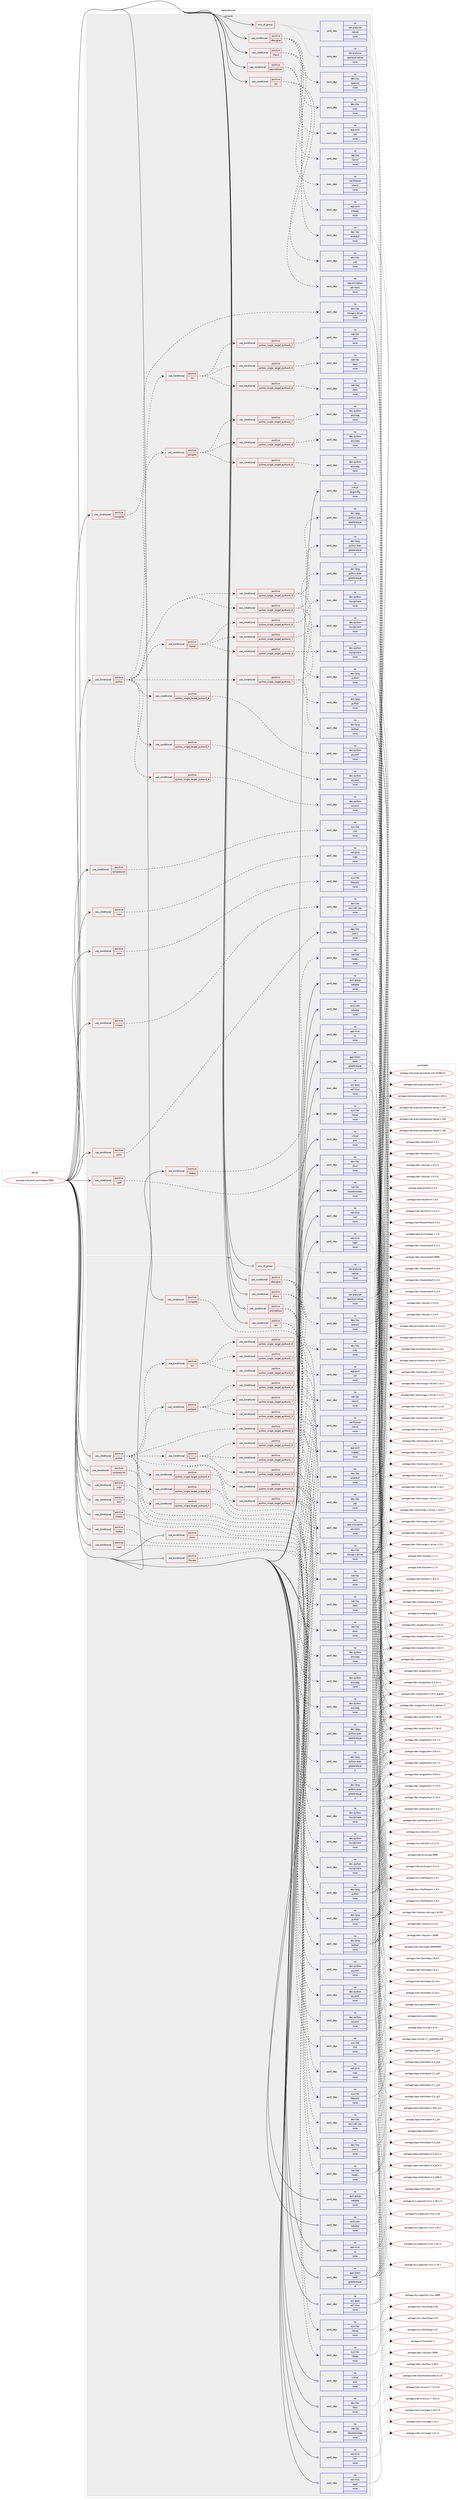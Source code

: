 digraph prolog {

# *************
# Graph options
# *************

newrank=true;
concentrate=true;
compound=true;
graph [rankdir=LR,fontname=Helvetica,fontsize=10,ranksep=1.5];#, ranksep=2.5, nodesep=0.2];
edge  [arrowhead=vee];
node  [fontname=Helvetica,fontsize=10];

# **********
# The ebuild
# **********

subgraph cluster_leftcol {
color=gray;
rank=same;
label=<<i>ebuild</i>>;
id [label="portage://net-analyzer/netdata-9999", color=red, width=4, href="../net-analyzer/netdata-9999.svg"];
}

# ****************
# The dependencies
# ****************

subgraph cluster_midcol {
color=gray;
label=<<i>dependencies</i>>;
subgraph cluster_compile {
fillcolor="#eeeeee";
style=filled;
label=<<i>compile</i>>;
subgraph any230 {
dependency31976 [label=<<TABLE BORDER="0" CELLBORDER="1" CELLSPACING="0" CELLPADDING="4"><TR><TD CELLPADDING="10">any_of_group</TD></TR></TABLE>>, shape=none, color=red];subgraph pack21842 {
dependency31977 [label=<<TABLE BORDER="0" CELLBORDER="1" CELLSPACING="0" CELLPADDING="4" WIDTH="220"><TR><TD ROWSPAN="6" CELLPADDING="30">pack_dep</TD></TR><TR><TD WIDTH="110">no</TD></TR><TR><TD>net-analyzer</TD></TR><TR><TD>openbsd-netcat</TD></TR><TR><TD>none</TD></TR><TR><TD></TD></TR></TABLE>>, shape=none, color=blue];
}
dependency31976:e -> dependency31977:w [weight=20,style="dotted",arrowhead="oinv"];
subgraph pack21843 {
dependency31978 [label=<<TABLE BORDER="0" CELLBORDER="1" CELLSPACING="0" CELLPADDING="4" WIDTH="220"><TR><TD ROWSPAN="6" CELLPADDING="30">pack_dep</TD></TR><TR><TD WIDTH="110">no</TD></TR><TR><TD>net-analyzer</TD></TR><TR><TD>netcat</TD></TR><TR><TD>none</TD></TR><TR><TD></TD></TR></TABLE>>, shape=none, color=blue];
}
dependency31976:e -> dependency31978:w [weight=20,style="dotted",arrowhead="oinv"];
}
id:e -> dependency31976:w [weight=20,style="solid",arrowhead="vee"];
subgraph cond9857 {
dependency31979 [label=<<TABLE BORDER="0" CELLBORDER="1" CELLSPACING="0" CELLPADDING="4"><TR><TD ROWSPAN="3" CELLPADDING="10">use_conditional</TD></TR><TR><TD>positive</TD></TR><TR><TD>caps</TD></TR></TABLE>>, shape=none, color=red];
subgraph pack21844 {
dependency31980 [label=<<TABLE BORDER="0" CELLBORDER="1" CELLSPACING="0" CELLPADDING="4" WIDTH="220"><TR><TD ROWSPAN="6" CELLPADDING="30">pack_dep</TD></TR><TR><TD WIDTH="110">no</TD></TR><TR><TD>sys-libs</TD></TR><TR><TD>libcap</TD></TR><TR><TD>none</TD></TR><TR><TD></TD></TR></TABLE>>, shape=none, color=blue];
}
dependency31979:e -> dependency31980:w [weight=20,style="dashed",arrowhead="vee"];
}
id:e -> dependency31979:w [weight=20,style="solid",arrowhead="vee"];
subgraph cond9858 {
dependency31981 [label=<<TABLE BORDER="0" CELLBORDER="1" CELLSPACING="0" CELLPADDING="4"><TR><TD ROWSPAN="3" CELLPADDING="10">use_conditional</TD></TR><TR><TD>positive</TD></TR><TR><TD>compression</TD></TR></TABLE>>, shape=none, color=red];
subgraph pack21845 {
dependency31982 [label=<<TABLE BORDER="0" CELLBORDER="1" CELLSPACING="0" CELLPADDING="4" WIDTH="220"><TR><TD ROWSPAN="6" CELLPADDING="30">pack_dep</TD></TR><TR><TD WIDTH="110">no</TD></TR><TR><TD>sys-libs</TD></TR><TR><TD>zlib</TD></TR><TR><TD>none</TD></TR><TR><TD></TD></TR></TABLE>>, shape=none, color=blue];
}
dependency31981:e -> dependency31982:w [weight=20,style="dashed",arrowhead="vee"];
}
id:e -> dependency31981:w [weight=20,style="solid",arrowhead="vee"];
subgraph cond9859 {
dependency31983 [label=<<TABLE BORDER="0" CELLBORDER="1" CELLSPACING="0" CELLPADDING="4"><TR><TD ROWSPAN="3" CELLPADDING="10">use_conditional</TD></TR><TR><TD>positive</TD></TR><TR><TD>cups</TD></TR></TABLE>>, shape=none, color=red];
subgraph pack21846 {
dependency31984 [label=<<TABLE BORDER="0" CELLBORDER="1" CELLSPACING="0" CELLPADDING="4" WIDTH="220"><TR><TD ROWSPAN="6" CELLPADDING="30">pack_dep</TD></TR><TR><TD WIDTH="110">no</TD></TR><TR><TD>net-print</TD></TR><TR><TD>cups</TD></TR><TR><TD>none</TD></TR><TR><TD></TD></TR></TABLE>>, shape=none, color=blue];
}
dependency31983:e -> dependency31984:w [weight=20,style="dashed",arrowhead="vee"];
}
id:e -> dependency31983:w [weight=20,style="solid",arrowhead="vee"];
subgraph cond9860 {
dependency31985 [label=<<TABLE BORDER="0" CELLBORDER="1" CELLSPACING="0" CELLPADDING="4"><TR><TD ROWSPAN="3" CELLPADDING="10">use_conditional</TD></TR><TR><TD>positive</TD></TR><TR><TD>dbengine</TD></TR></TABLE>>, shape=none, color=red];
subgraph pack21847 {
dependency31986 [label=<<TABLE BORDER="0" CELLBORDER="1" CELLSPACING="0" CELLPADDING="4" WIDTH="220"><TR><TD ROWSPAN="6" CELLPADDING="30">pack_dep</TD></TR><TR><TD WIDTH="110">no</TD></TR><TR><TD>app-arch</TD></TR><TR><TD>lz4</TD></TR><TR><TD>none</TD></TR><TR><TD></TD></TR></TABLE>>, shape=none, color=blue];
}
dependency31985:e -> dependency31986:w [weight=20,style="dashed",arrowhead="vee"];
subgraph pack21848 {
dependency31987 [label=<<TABLE BORDER="0" CELLBORDER="1" CELLSPACING="0" CELLPADDING="4" WIDTH="220"><TR><TD ROWSPAN="6" CELLPADDING="30">pack_dep</TD></TR><TR><TD WIDTH="110">no</TD></TR><TR><TD>dev-libs</TD></TR><TR><TD>judy</TD></TR><TR><TD>none</TD></TR><TR><TD></TD></TR></TABLE>>, shape=none, color=blue];
}
dependency31985:e -> dependency31987:w [weight=20,style="dashed",arrowhead="vee"];
subgraph pack21849 {
dependency31988 [label=<<TABLE BORDER="0" CELLBORDER="1" CELLSPACING="0" CELLPADDING="4" WIDTH="220"><TR><TD ROWSPAN="6" CELLPADDING="30">pack_dep</TD></TR><TR><TD WIDTH="110">no</TD></TR><TR><TD>dev-libs</TD></TR><TR><TD>openssl</TD></TR><TR><TD>none</TD></TR><TR><TD></TD></TR></TABLE>>, shape=none, color=blue];
}
dependency31985:e -> dependency31988:w [weight=20,style="dashed",arrowhead="vee"];
}
id:e -> dependency31985:w [weight=20,style="solid",arrowhead="vee"];
subgraph cond9861 {
dependency31989 [label=<<TABLE BORDER="0" CELLBORDER="1" CELLSPACING="0" CELLPADDING="4"><TR><TD ROWSPAN="3" CELLPADDING="10">use_conditional</TD></TR><TR><TD>positive</TD></TR><TR><TD>ipmi</TD></TR></TABLE>>, shape=none, color=red];
subgraph pack21850 {
dependency31990 [label=<<TABLE BORDER="0" CELLBORDER="1" CELLSPACING="0" CELLPADDING="4" WIDTH="220"><TR><TD ROWSPAN="6" CELLPADDING="30">pack_dep</TD></TR><TR><TD WIDTH="110">no</TD></TR><TR><TD>sys-libs</TD></TR><TR><TD>freeipmi</TD></TR><TR><TD>none</TD></TR><TR><TD></TD></TR></TABLE>>, shape=none, color=blue];
}
dependency31989:e -> dependency31990:w [weight=20,style="dashed",arrowhead="vee"];
}
id:e -> dependency31989:w [weight=20,style="solid",arrowhead="vee"];
subgraph cond9862 {
dependency31991 [label=<<TABLE BORDER="0" CELLBORDER="1" CELLSPACING="0" CELLPADDING="4"><TR><TD ROWSPAN="3" CELLPADDING="10">use_conditional</TD></TR><TR><TD>positive</TD></TR><TR><TD>jsonc</TD></TR></TABLE>>, shape=none, color=red];
subgraph pack21851 {
dependency31992 [label=<<TABLE BORDER="0" CELLBORDER="1" CELLSPACING="0" CELLPADDING="4" WIDTH="220"><TR><TD ROWSPAN="6" CELLPADDING="30">pack_dep</TD></TR><TR><TD WIDTH="110">no</TD></TR><TR><TD>dev-libs</TD></TR><TR><TD>json-c</TD></TR><TR><TD>none</TD></TR><TR><TD></TD></TR></TABLE>>, shape=none, color=blue];
}
dependency31991:e -> dependency31992:w [weight=20,style="dashed",arrowhead="vee"];
}
id:e -> dependency31991:w [weight=20,style="solid",arrowhead="vee"];
subgraph cond9863 {
dependency31993 [label=<<TABLE BORDER="0" CELLBORDER="1" CELLSPACING="0" CELLPADDING="4"><TR><TD ROWSPAN="3" CELLPADDING="10">use_conditional</TD></TR><TR><TD>positive</TD></TR><TR><TD>kinesis</TD></TR></TABLE>>, shape=none, color=red];
subgraph pack21852 {
dependency31994 [label=<<TABLE BORDER="0" CELLBORDER="1" CELLSPACING="0" CELLPADDING="4" WIDTH="220"><TR><TD ROWSPAN="6" CELLPADDING="30">pack_dep</TD></TR><TR><TD WIDTH="110">no</TD></TR><TR><TD>dev-libs</TD></TR><TR><TD>aws-sdk-cpp</TD></TR><TR><TD>none</TD></TR><TR><TD></TD></TR></TABLE>>, shape=none, color=blue];
}
dependency31993:e -> dependency31994:w [weight=20,style="dashed",arrowhead="vee"];
}
id:e -> dependency31993:w [weight=20,style="solid",arrowhead="vee"];
subgraph cond9864 {
dependency31995 [label=<<TABLE BORDER="0" CELLBORDER="1" CELLSPACING="0" CELLPADDING="4"><TR><TD ROWSPAN="3" CELLPADDING="10">use_conditional</TD></TR><TR><TD>positive</TD></TR><TR><TD>mongodb</TD></TR></TABLE>>, shape=none, color=red];
subgraph pack21853 {
dependency31996 [label=<<TABLE BORDER="0" CELLBORDER="1" CELLSPACING="0" CELLPADDING="4" WIDTH="220"><TR><TD ROWSPAN="6" CELLPADDING="30">pack_dep</TD></TR><TR><TD WIDTH="110">no</TD></TR><TR><TD>dev-libs</TD></TR><TR><TD>mongo-c-driver</TD></TR><TR><TD>none</TD></TR><TR><TD></TD></TR></TABLE>>, shape=none, color=blue];
}
dependency31995:e -> dependency31996:w [weight=20,style="dashed",arrowhead="vee"];
}
id:e -> dependency31995:w [weight=20,style="solid",arrowhead="vee"];
subgraph cond9865 {
dependency31997 [label=<<TABLE BORDER="0" CELLBORDER="1" CELLSPACING="0" CELLPADDING="4"><TR><TD ROWSPAN="3" CELLPADDING="10">use_conditional</TD></TR><TR><TD>positive</TD></TR><TR><TD>nfacct</TD></TR></TABLE>>, shape=none, color=red];
subgraph pack21854 {
dependency31998 [label=<<TABLE BORDER="0" CELLBORDER="1" CELLSPACING="0" CELLPADDING="4" WIDTH="220"><TR><TD ROWSPAN="6" CELLPADDING="30">pack_dep</TD></TR><TR><TD WIDTH="110">no</TD></TR><TR><TD>net-firewall</TD></TR><TR><TD>nfacct</TD></TR><TR><TD>none</TD></TR><TR><TD></TD></TR></TABLE>>, shape=none, color=blue];
}
dependency31997:e -> dependency31998:w [weight=20,style="dashed",arrowhead="vee"];
subgraph pack21855 {
dependency31999 [label=<<TABLE BORDER="0" CELLBORDER="1" CELLSPACING="0" CELLPADDING="4" WIDTH="220"><TR><TD ROWSPAN="6" CELLPADDING="30">pack_dep</TD></TR><TR><TD WIDTH="110">no</TD></TR><TR><TD>net-libs</TD></TR><TR><TD>libmnl</TD></TR><TR><TD>none</TD></TR><TR><TD></TD></TR></TABLE>>, shape=none, color=blue];
}
dependency31997:e -> dependency31999:w [weight=20,style="dashed",arrowhead="vee"];
}
id:e -> dependency31997:w [weight=20,style="solid",arrowhead="vee"];
subgraph cond9866 {
dependency32000 [label=<<TABLE BORDER="0" CELLBORDER="1" CELLSPACING="0" CELLPADDING="4"><TR><TD ROWSPAN="3" CELLPADDING="10">use_conditional</TD></TR><TR><TD>positive</TD></TR><TR><TD>nodejs</TD></TR></TABLE>>, shape=none, color=red];
subgraph pack21856 {
dependency32001 [label=<<TABLE BORDER="0" CELLBORDER="1" CELLSPACING="0" CELLPADDING="4" WIDTH="220"><TR><TD ROWSPAN="6" CELLPADDING="30">pack_dep</TD></TR><TR><TD WIDTH="110">no</TD></TR><TR><TD>net-libs</TD></TR><TR><TD>nodejs</TD></TR><TR><TD>none</TD></TR><TR><TD></TD></TR></TABLE>>, shape=none, color=blue];
}
dependency32000:e -> dependency32001:w [weight=20,style="dashed",arrowhead="vee"];
}
id:e -> dependency32000:w [weight=20,style="solid",arrowhead="vee"];
subgraph cond9867 {
dependency32002 [label=<<TABLE BORDER="0" CELLBORDER="1" CELLSPACING="0" CELLPADDING="4"><TR><TD ROWSPAN="3" CELLPADDING="10">use_conditional</TD></TR><TR><TD>positive</TD></TR><TR><TD>prometheus</TD></TR></TABLE>>, shape=none, color=red];
subgraph pack21857 {
dependency32003 [label=<<TABLE BORDER="0" CELLBORDER="1" CELLSPACING="0" CELLPADDING="4" WIDTH="220"><TR><TD ROWSPAN="6" CELLPADDING="30">pack_dep</TD></TR><TR><TD WIDTH="110">no</TD></TR><TR><TD>dev-libs</TD></TR><TR><TD>protobuf</TD></TR><TR><TD>none</TD></TR><TR><TD></TD></TR></TABLE>>, shape=none, color=blue];
}
dependency32002:e -> dependency32003:w [weight=20,style="dashed",arrowhead="vee"];
subgraph pack21858 {
dependency32004 [label=<<TABLE BORDER="0" CELLBORDER="1" CELLSPACING="0" CELLPADDING="4" WIDTH="220"><TR><TD ROWSPAN="6" CELLPADDING="30">pack_dep</TD></TR><TR><TD WIDTH="110">no</TD></TR><TR><TD>app-arch</TD></TR><TR><TD>snappy</TD></TR><TR><TD>none</TD></TR><TR><TD></TD></TR></TABLE>>, shape=none, color=blue];
}
dependency32002:e -> dependency32004:w [weight=20,style="dashed",arrowhead="vee"];
}
id:e -> dependency32002:w [weight=20,style="solid",arrowhead="vee"];
subgraph cond9868 {
dependency32005 [label=<<TABLE BORDER="0" CELLBORDER="1" CELLSPACING="0" CELLPADDING="4"><TR><TD ROWSPAN="3" CELLPADDING="10">use_conditional</TD></TR><TR><TD>positive</TD></TR><TR><TD>python</TD></TR></TABLE>>, shape=none, color=red];
subgraph cond9869 {
dependency32006 [label=<<TABLE BORDER="0" CELLBORDER="1" CELLSPACING="0" CELLPADDING="4"><TR><TD ROWSPAN="3" CELLPADDING="10">use_conditional</TD></TR><TR><TD>positive</TD></TR><TR><TD>python_single_target_python3_7</TD></TR></TABLE>>, shape=none, color=red];
subgraph pack21859 {
dependency32007 [label=<<TABLE BORDER="0" CELLBORDER="1" CELLSPACING="0" CELLPADDING="4" WIDTH="220"><TR><TD ROWSPAN="6" CELLPADDING="30">pack_dep</TD></TR><TR><TD WIDTH="110">no</TD></TR><TR><TD>dev-lang</TD></TR><TR><TD>python</TD></TR><TR><TD>none</TD></TR><TR><TD></TD></TR></TABLE>>, shape=none, color=blue];
}
dependency32006:e -> dependency32007:w [weight=20,style="dashed",arrowhead="vee"];
subgraph pack21860 {
dependency32008 [label=<<TABLE BORDER="0" CELLBORDER="1" CELLSPACING="0" CELLPADDING="4" WIDTH="220"><TR><TD ROWSPAN="6" CELLPADDING="30">pack_dep</TD></TR><TR><TD WIDTH="110">no</TD></TR><TR><TD>dev-lang</TD></TR><TR><TD>python-exec</TD></TR><TR><TD>greaterequal</TD></TR><TR><TD>2</TD></TR></TABLE>>, shape=none, color=blue];
}
dependency32006:e -> dependency32008:w [weight=20,style="dashed",arrowhead="vee"];
}
dependency32005:e -> dependency32006:w [weight=20,style="dashed",arrowhead="vee"];
subgraph cond9870 {
dependency32009 [label=<<TABLE BORDER="0" CELLBORDER="1" CELLSPACING="0" CELLPADDING="4"><TR><TD ROWSPAN="3" CELLPADDING="10">use_conditional</TD></TR><TR><TD>positive</TD></TR><TR><TD>python_single_target_python3_8</TD></TR></TABLE>>, shape=none, color=red];
subgraph pack21861 {
dependency32010 [label=<<TABLE BORDER="0" CELLBORDER="1" CELLSPACING="0" CELLPADDING="4" WIDTH="220"><TR><TD ROWSPAN="6" CELLPADDING="30">pack_dep</TD></TR><TR><TD WIDTH="110">no</TD></TR><TR><TD>dev-lang</TD></TR><TR><TD>python</TD></TR><TR><TD>none</TD></TR><TR><TD></TD></TR></TABLE>>, shape=none, color=blue];
}
dependency32009:e -> dependency32010:w [weight=20,style="dashed",arrowhead="vee"];
subgraph pack21862 {
dependency32011 [label=<<TABLE BORDER="0" CELLBORDER="1" CELLSPACING="0" CELLPADDING="4" WIDTH="220"><TR><TD ROWSPAN="6" CELLPADDING="30">pack_dep</TD></TR><TR><TD WIDTH="110">no</TD></TR><TR><TD>dev-lang</TD></TR><TR><TD>python-exec</TD></TR><TR><TD>greaterequal</TD></TR><TR><TD>2</TD></TR></TABLE>>, shape=none, color=blue];
}
dependency32009:e -> dependency32011:w [weight=20,style="dashed",arrowhead="vee"];
}
dependency32005:e -> dependency32009:w [weight=20,style="dashed",arrowhead="vee"];
subgraph cond9871 {
dependency32012 [label=<<TABLE BORDER="0" CELLBORDER="1" CELLSPACING="0" CELLPADDING="4"><TR><TD ROWSPAN="3" CELLPADDING="10">use_conditional</TD></TR><TR><TD>positive</TD></TR><TR><TD>python_single_target_python3_9</TD></TR></TABLE>>, shape=none, color=red];
subgraph pack21863 {
dependency32013 [label=<<TABLE BORDER="0" CELLBORDER="1" CELLSPACING="0" CELLPADDING="4" WIDTH="220"><TR><TD ROWSPAN="6" CELLPADDING="30">pack_dep</TD></TR><TR><TD WIDTH="110">no</TD></TR><TR><TD>dev-lang</TD></TR><TR><TD>python</TD></TR><TR><TD>none</TD></TR><TR><TD></TD></TR></TABLE>>, shape=none, color=blue];
}
dependency32012:e -> dependency32013:w [weight=20,style="dashed",arrowhead="vee"];
subgraph pack21864 {
dependency32014 [label=<<TABLE BORDER="0" CELLBORDER="1" CELLSPACING="0" CELLPADDING="4" WIDTH="220"><TR><TD ROWSPAN="6" CELLPADDING="30">pack_dep</TD></TR><TR><TD WIDTH="110">no</TD></TR><TR><TD>dev-lang</TD></TR><TR><TD>python-exec</TD></TR><TR><TD>greaterequal</TD></TR><TR><TD>2</TD></TR></TABLE>>, shape=none, color=blue];
}
dependency32012:e -> dependency32014:w [weight=20,style="dashed",arrowhead="vee"];
}
dependency32005:e -> dependency32012:w [weight=20,style="dashed",arrowhead="vee"];
subgraph cond9872 {
dependency32015 [label=<<TABLE BORDER="0" CELLBORDER="1" CELLSPACING="0" CELLPADDING="4"><TR><TD ROWSPAN="3" CELLPADDING="10">use_conditional</TD></TR><TR><TD>positive</TD></TR><TR><TD>python_single_target_python3_7</TD></TR></TABLE>>, shape=none, color=red];
subgraph pack21865 {
dependency32016 [label=<<TABLE BORDER="0" CELLBORDER="1" CELLSPACING="0" CELLPADDING="4" WIDTH="220"><TR><TD ROWSPAN="6" CELLPADDING="30">pack_dep</TD></TR><TR><TD WIDTH="110">no</TD></TR><TR><TD>dev-python</TD></TR><TR><TD>pyyaml</TD></TR><TR><TD>none</TD></TR><TR><TD></TD></TR></TABLE>>, shape=none, color=blue];
}
dependency32015:e -> dependency32016:w [weight=20,style="dashed",arrowhead="vee"];
}
dependency32005:e -> dependency32015:w [weight=20,style="dashed",arrowhead="vee"];
subgraph cond9873 {
dependency32017 [label=<<TABLE BORDER="0" CELLBORDER="1" CELLSPACING="0" CELLPADDING="4"><TR><TD ROWSPAN="3" CELLPADDING="10">use_conditional</TD></TR><TR><TD>positive</TD></TR><TR><TD>python_single_target_python3_8</TD></TR></TABLE>>, shape=none, color=red];
subgraph pack21866 {
dependency32018 [label=<<TABLE BORDER="0" CELLBORDER="1" CELLSPACING="0" CELLPADDING="4" WIDTH="220"><TR><TD ROWSPAN="6" CELLPADDING="30">pack_dep</TD></TR><TR><TD WIDTH="110">no</TD></TR><TR><TD>dev-python</TD></TR><TR><TD>pyyaml</TD></TR><TR><TD>none</TD></TR><TR><TD></TD></TR></TABLE>>, shape=none, color=blue];
}
dependency32017:e -> dependency32018:w [weight=20,style="dashed",arrowhead="vee"];
}
dependency32005:e -> dependency32017:w [weight=20,style="dashed",arrowhead="vee"];
subgraph cond9874 {
dependency32019 [label=<<TABLE BORDER="0" CELLBORDER="1" CELLSPACING="0" CELLPADDING="4"><TR><TD ROWSPAN="3" CELLPADDING="10">use_conditional</TD></TR><TR><TD>positive</TD></TR><TR><TD>python_single_target_python3_9</TD></TR></TABLE>>, shape=none, color=red];
subgraph pack21867 {
dependency32020 [label=<<TABLE BORDER="0" CELLBORDER="1" CELLSPACING="0" CELLPADDING="4" WIDTH="220"><TR><TD ROWSPAN="6" CELLPADDING="30">pack_dep</TD></TR><TR><TD WIDTH="110">no</TD></TR><TR><TD>dev-python</TD></TR><TR><TD>pyyaml</TD></TR><TR><TD>none</TD></TR><TR><TD></TD></TR></TABLE>>, shape=none, color=blue];
}
dependency32019:e -> dependency32020:w [weight=20,style="dashed",arrowhead="vee"];
}
dependency32005:e -> dependency32019:w [weight=20,style="dashed",arrowhead="vee"];
subgraph cond9875 {
dependency32021 [label=<<TABLE BORDER="0" CELLBORDER="1" CELLSPACING="0" CELLPADDING="4"><TR><TD ROWSPAN="3" CELLPADDING="10">use_conditional</TD></TR><TR><TD>positive</TD></TR><TR><TD>mysql</TD></TR></TABLE>>, shape=none, color=red];
subgraph cond9876 {
dependency32022 [label=<<TABLE BORDER="0" CELLBORDER="1" CELLSPACING="0" CELLPADDING="4"><TR><TD ROWSPAN="3" CELLPADDING="10">use_conditional</TD></TR><TR><TD>positive</TD></TR><TR><TD>python_single_target_python3_7</TD></TR></TABLE>>, shape=none, color=red];
subgraph pack21868 {
dependency32023 [label=<<TABLE BORDER="0" CELLBORDER="1" CELLSPACING="0" CELLPADDING="4" WIDTH="220"><TR><TD ROWSPAN="6" CELLPADDING="30">pack_dep</TD></TR><TR><TD WIDTH="110">no</TD></TR><TR><TD>dev-python</TD></TR><TR><TD>mysqlclient</TD></TR><TR><TD>none</TD></TR><TR><TD></TD></TR></TABLE>>, shape=none, color=blue];
}
dependency32022:e -> dependency32023:w [weight=20,style="dashed",arrowhead="vee"];
}
dependency32021:e -> dependency32022:w [weight=20,style="dashed",arrowhead="vee"];
subgraph cond9877 {
dependency32024 [label=<<TABLE BORDER="0" CELLBORDER="1" CELLSPACING="0" CELLPADDING="4"><TR><TD ROWSPAN="3" CELLPADDING="10">use_conditional</TD></TR><TR><TD>positive</TD></TR><TR><TD>python_single_target_python3_8</TD></TR></TABLE>>, shape=none, color=red];
subgraph pack21869 {
dependency32025 [label=<<TABLE BORDER="0" CELLBORDER="1" CELLSPACING="0" CELLPADDING="4" WIDTH="220"><TR><TD ROWSPAN="6" CELLPADDING="30">pack_dep</TD></TR><TR><TD WIDTH="110">no</TD></TR><TR><TD>dev-python</TD></TR><TR><TD>mysqlclient</TD></TR><TR><TD>none</TD></TR><TR><TD></TD></TR></TABLE>>, shape=none, color=blue];
}
dependency32024:e -> dependency32025:w [weight=20,style="dashed",arrowhead="vee"];
}
dependency32021:e -> dependency32024:w [weight=20,style="dashed",arrowhead="vee"];
subgraph cond9878 {
dependency32026 [label=<<TABLE BORDER="0" CELLBORDER="1" CELLSPACING="0" CELLPADDING="4"><TR><TD ROWSPAN="3" CELLPADDING="10">use_conditional</TD></TR><TR><TD>positive</TD></TR><TR><TD>python_single_target_python3_9</TD></TR></TABLE>>, shape=none, color=red];
subgraph pack21870 {
dependency32027 [label=<<TABLE BORDER="0" CELLBORDER="1" CELLSPACING="0" CELLPADDING="4" WIDTH="220"><TR><TD ROWSPAN="6" CELLPADDING="30">pack_dep</TD></TR><TR><TD WIDTH="110">no</TD></TR><TR><TD>dev-python</TD></TR><TR><TD>mysqlclient</TD></TR><TR><TD>none</TD></TR><TR><TD></TD></TR></TABLE>>, shape=none, color=blue];
}
dependency32026:e -> dependency32027:w [weight=20,style="dashed",arrowhead="vee"];
}
dependency32021:e -> dependency32026:w [weight=20,style="dashed",arrowhead="vee"];
}
dependency32005:e -> dependency32021:w [weight=20,style="dashed",arrowhead="vee"];
subgraph cond9879 {
dependency32028 [label=<<TABLE BORDER="0" CELLBORDER="1" CELLSPACING="0" CELLPADDING="4"><TR><TD ROWSPAN="3" CELLPADDING="10">use_conditional</TD></TR><TR><TD>positive</TD></TR><TR><TD>postgres</TD></TR></TABLE>>, shape=none, color=red];
subgraph cond9880 {
dependency32029 [label=<<TABLE BORDER="0" CELLBORDER="1" CELLSPACING="0" CELLPADDING="4"><TR><TD ROWSPAN="3" CELLPADDING="10">use_conditional</TD></TR><TR><TD>positive</TD></TR><TR><TD>python_single_target_python3_7</TD></TR></TABLE>>, shape=none, color=red];
subgraph pack21871 {
dependency32030 [label=<<TABLE BORDER="0" CELLBORDER="1" CELLSPACING="0" CELLPADDING="4" WIDTH="220"><TR><TD ROWSPAN="6" CELLPADDING="30">pack_dep</TD></TR><TR><TD WIDTH="110">no</TD></TR><TR><TD>dev-python</TD></TR><TR><TD>psycopg</TD></TR><TR><TD>none</TD></TR><TR><TD></TD></TR></TABLE>>, shape=none, color=blue];
}
dependency32029:e -> dependency32030:w [weight=20,style="dashed",arrowhead="vee"];
}
dependency32028:e -> dependency32029:w [weight=20,style="dashed",arrowhead="vee"];
subgraph cond9881 {
dependency32031 [label=<<TABLE BORDER="0" CELLBORDER="1" CELLSPACING="0" CELLPADDING="4"><TR><TD ROWSPAN="3" CELLPADDING="10">use_conditional</TD></TR><TR><TD>positive</TD></TR><TR><TD>python_single_target_python3_8</TD></TR></TABLE>>, shape=none, color=red];
subgraph pack21872 {
dependency32032 [label=<<TABLE BORDER="0" CELLBORDER="1" CELLSPACING="0" CELLPADDING="4" WIDTH="220"><TR><TD ROWSPAN="6" CELLPADDING="30">pack_dep</TD></TR><TR><TD WIDTH="110">no</TD></TR><TR><TD>dev-python</TD></TR><TR><TD>psycopg</TD></TR><TR><TD>none</TD></TR><TR><TD></TD></TR></TABLE>>, shape=none, color=blue];
}
dependency32031:e -> dependency32032:w [weight=20,style="dashed",arrowhead="vee"];
}
dependency32028:e -> dependency32031:w [weight=20,style="dashed",arrowhead="vee"];
subgraph cond9882 {
dependency32033 [label=<<TABLE BORDER="0" CELLBORDER="1" CELLSPACING="0" CELLPADDING="4"><TR><TD ROWSPAN="3" CELLPADDING="10">use_conditional</TD></TR><TR><TD>positive</TD></TR><TR><TD>python_single_target_python3_9</TD></TR></TABLE>>, shape=none, color=red];
subgraph pack21873 {
dependency32034 [label=<<TABLE BORDER="0" CELLBORDER="1" CELLSPACING="0" CELLPADDING="4" WIDTH="220"><TR><TD ROWSPAN="6" CELLPADDING="30">pack_dep</TD></TR><TR><TD WIDTH="110">no</TD></TR><TR><TD>dev-python</TD></TR><TR><TD>psycopg</TD></TR><TR><TD>none</TD></TR><TR><TD></TD></TR></TABLE>>, shape=none, color=blue];
}
dependency32033:e -> dependency32034:w [weight=20,style="dashed",arrowhead="vee"];
}
dependency32028:e -> dependency32033:w [weight=20,style="dashed",arrowhead="vee"];
}
dependency32005:e -> dependency32028:w [weight=20,style="dashed",arrowhead="vee"];
subgraph cond9883 {
dependency32035 [label=<<TABLE BORDER="0" CELLBORDER="1" CELLSPACING="0" CELLPADDING="4"><TR><TD ROWSPAN="3" CELLPADDING="10">use_conditional</TD></TR><TR><TD>positive</TD></TR><TR><TD>tor</TD></TR></TABLE>>, shape=none, color=red];
subgraph cond9884 {
dependency32036 [label=<<TABLE BORDER="0" CELLBORDER="1" CELLSPACING="0" CELLPADDING="4"><TR><TD ROWSPAN="3" CELLPADDING="10">use_conditional</TD></TR><TR><TD>positive</TD></TR><TR><TD>python_single_target_python3_7</TD></TR></TABLE>>, shape=none, color=red];
subgraph pack21874 {
dependency32037 [label=<<TABLE BORDER="0" CELLBORDER="1" CELLSPACING="0" CELLPADDING="4" WIDTH="220"><TR><TD ROWSPAN="6" CELLPADDING="30">pack_dep</TD></TR><TR><TD WIDTH="110">no</TD></TR><TR><TD>net-libs</TD></TR><TR><TD>stem</TD></TR><TR><TD>none</TD></TR><TR><TD></TD></TR></TABLE>>, shape=none, color=blue];
}
dependency32036:e -> dependency32037:w [weight=20,style="dashed",arrowhead="vee"];
}
dependency32035:e -> dependency32036:w [weight=20,style="dashed",arrowhead="vee"];
subgraph cond9885 {
dependency32038 [label=<<TABLE BORDER="0" CELLBORDER="1" CELLSPACING="0" CELLPADDING="4"><TR><TD ROWSPAN="3" CELLPADDING="10">use_conditional</TD></TR><TR><TD>positive</TD></TR><TR><TD>python_single_target_python3_8</TD></TR></TABLE>>, shape=none, color=red];
subgraph pack21875 {
dependency32039 [label=<<TABLE BORDER="0" CELLBORDER="1" CELLSPACING="0" CELLPADDING="4" WIDTH="220"><TR><TD ROWSPAN="6" CELLPADDING="30">pack_dep</TD></TR><TR><TD WIDTH="110">no</TD></TR><TR><TD>net-libs</TD></TR><TR><TD>stem</TD></TR><TR><TD>none</TD></TR><TR><TD></TD></TR></TABLE>>, shape=none, color=blue];
}
dependency32038:e -> dependency32039:w [weight=20,style="dashed",arrowhead="vee"];
}
dependency32035:e -> dependency32038:w [weight=20,style="dashed",arrowhead="vee"];
subgraph cond9886 {
dependency32040 [label=<<TABLE BORDER="0" CELLBORDER="1" CELLSPACING="0" CELLPADDING="4"><TR><TD ROWSPAN="3" CELLPADDING="10">use_conditional</TD></TR><TR><TD>positive</TD></TR><TR><TD>python_single_target_python3_9</TD></TR></TABLE>>, shape=none, color=red];
subgraph pack21876 {
dependency32041 [label=<<TABLE BORDER="0" CELLBORDER="1" CELLSPACING="0" CELLPADDING="4" WIDTH="220"><TR><TD ROWSPAN="6" CELLPADDING="30">pack_dep</TD></TR><TR><TD WIDTH="110">no</TD></TR><TR><TD>net-libs</TD></TR><TR><TD>stem</TD></TR><TR><TD>none</TD></TR><TR><TD></TD></TR></TABLE>>, shape=none, color=blue];
}
dependency32040:e -> dependency32041:w [weight=20,style="dashed",arrowhead="vee"];
}
dependency32035:e -> dependency32040:w [weight=20,style="dashed",arrowhead="vee"];
}
dependency32005:e -> dependency32035:w [weight=20,style="dashed",arrowhead="vee"];
}
id:e -> dependency32005:w [weight=20,style="solid",arrowhead="vee"];
subgraph cond9887 {
dependency32042 [label=<<TABLE BORDER="0" CELLBORDER="1" CELLSPACING="0" CELLPADDING="4"><TR><TD ROWSPAN="3" CELLPADDING="10">use_conditional</TD></TR><TR><TD>positive</TD></TR><TR><TD>xen</TD></TR></TABLE>>, shape=none, color=red];
subgraph pack21877 {
dependency32043 [label=<<TABLE BORDER="0" CELLBORDER="1" CELLSPACING="0" CELLPADDING="4" WIDTH="220"><TR><TD ROWSPAN="6" CELLPADDING="30">pack_dep</TD></TR><TR><TD WIDTH="110">no</TD></TR><TR><TD>app-emulation</TD></TR><TR><TD>xen-tools</TD></TR><TR><TD>none</TD></TR><TR><TD></TD></TR></TABLE>>, shape=none, color=blue];
}
dependency32042:e -> dependency32043:w [weight=20,style="dashed",arrowhead="vee"];
subgraph pack21878 {
dependency32044 [label=<<TABLE BORDER="0" CELLBORDER="1" CELLSPACING="0" CELLPADDING="4" WIDTH="220"><TR><TD ROWSPAN="6" CELLPADDING="30">pack_dep</TD></TR><TR><TD WIDTH="110">no</TD></TR><TR><TD>dev-libs</TD></TR><TR><TD>yajl</TD></TR><TR><TD>none</TD></TR><TR><TD></TD></TR></TABLE>>, shape=none, color=blue];
}
dependency32042:e -> dependency32044:w [weight=20,style="dashed",arrowhead="vee"];
}
id:e -> dependency32042:w [weight=20,style="solid",arrowhead="vee"];
subgraph pack21879 {
dependency32045 [label=<<TABLE BORDER="0" CELLBORDER="1" CELLSPACING="0" CELLPADDING="4" WIDTH="220"><TR><TD ROWSPAN="6" CELLPADDING="30">pack_dep</TD></TR><TR><TD WIDTH="110">no</TD></TR><TR><TD>acct-group</TD></TR><TR><TD>netdata</TD></TR><TR><TD>none</TD></TR><TR><TD></TD></TR></TABLE>>, shape=none, color=blue];
}
id:e -> dependency32045:w [weight=20,style="solid",arrowhead="vee"];
subgraph pack21880 {
dependency32046 [label=<<TABLE BORDER="0" CELLBORDER="1" CELLSPACING="0" CELLPADDING="4" WIDTH="220"><TR><TD ROWSPAN="6" CELLPADDING="30">pack_dep</TD></TR><TR><TD WIDTH="110">no</TD></TR><TR><TD>acct-user</TD></TR><TR><TD>netdata</TD></TR><TR><TD>none</TD></TR><TR><TD></TD></TR></TABLE>>, shape=none, color=blue];
}
id:e -> dependency32046:w [weight=20,style="solid",arrowhead="vee"];
subgraph pack21881 {
dependency32047 [label=<<TABLE BORDER="0" CELLBORDER="1" CELLSPACING="0" CELLPADDING="4" WIDTH="220"><TR><TD ROWSPAN="6" CELLPADDING="30">pack_dep</TD></TR><TR><TD WIDTH="110">no</TD></TR><TR><TD>app-misc</TD></TR><TR><TD>jq</TD></TR><TR><TD>none</TD></TR><TR><TD></TD></TR></TABLE>>, shape=none, color=blue];
}
id:e -> dependency32047:w [weight=20,style="solid",arrowhead="vee"];
subgraph pack21882 {
dependency32048 [label=<<TABLE BORDER="0" CELLBORDER="1" CELLSPACING="0" CELLPADDING="4" WIDTH="220"><TR><TD ROWSPAN="6" CELLPADDING="30">pack_dep</TD></TR><TR><TD WIDTH="110">no</TD></TR><TR><TD>app-shells</TD></TR><TR><TD>bash</TD></TR><TR><TD>greaterequal</TD></TR><TR><TD>4</TD></TR></TABLE>>, shape=none, color=blue];
}
id:e -> dependency32048:w [weight=20,style="solid",arrowhead="vee"];
subgraph pack21883 {
dependency32049 [label=<<TABLE BORDER="0" CELLBORDER="1" CELLSPACING="0" CELLPADDING="4" WIDTH="220"><TR><TD ROWSPAN="6" CELLPADDING="30">pack_dep</TD></TR><TR><TD WIDTH="110">no</TD></TR><TR><TD>dev-libs</TD></TR><TR><TD>libuv</TD></TR><TR><TD>none</TD></TR><TR><TD></TD></TR></TABLE>>, shape=none, color=blue];
}
id:e -> dependency32049:w [weight=20,style="solid",arrowhead="vee"];
subgraph pack21884 {
dependency32050 [label=<<TABLE BORDER="0" CELLBORDER="1" CELLSPACING="0" CELLPADDING="4" WIDTH="220"><TR><TD ROWSPAN="6" CELLPADDING="30">pack_dep</TD></TR><TR><TD WIDTH="110">no</TD></TR><TR><TD>net-libs</TD></TR><TR><TD>libwebsockets</TD></TR><TR><TD>none</TD></TR><TR><TD></TD></TR></TABLE>>, shape=none, color=blue];
}
id:e -> dependency32050:w [weight=20,style="solid",arrowhead="vee"];
subgraph pack21885 {
dependency32051 [label=<<TABLE BORDER="0" CELLBORDER="1" CELLSPACING="0" CELLPADDING="4" WIDTH="220"><TR><TD ROWSPAN="6" CELLPADDING="30">pack_dep</TD></TR><TR><TD WIDTH="110">no</TD></TR><TR><TD>net-misc</TD></TR><TR><TD>curl</TD></TR><TR><TD>none</TD></TR><TR><TD></TD></TR></TABLE>>, shape=none, color=blue];
}
id:e -> dependency32051:w [weight=20,style="solid",arrowhead="vee"];
subgraph pack21886 {
dependency32052 [label=<<TABLE BORDER="0" CELLBORDER="1" CELLSPACING="0" CELLPADDING="4" WIDTH="220"><TR><TD ROWSPAN="6" CELLPADDING="30">pack_dep</TD></TR><TR><TD WIDTH="110">no</TD></TR><TR><TD>net-misc</TD></TR><TR><TD>wget</TD></TR><TR><TD>none</TD></TR><TR><TD></TD></TR></TABLE>>, shape=none, color=blue];
}
id:e -> dependency32052:w [weight=20,style="solid",arrowhead="vee"];
subgraph pack21887 {
dependency32053 [label=<<TABLE BORDER="0" CELLBORDER="1" CELLSPACING="0" CELLPADDING="4" WIDTH="220"><TR><TD ROWSPAN="6" CELLPADDING="30">pack_dep</TD></TR><TR><TD WIDTH="110">no</TD></TR><TR><TD>sys-apps</TD></TR><TR><TD>util-linux</TD></TR><TR><TD>none</TD></TR><TR><TD></TD></TR></TABLE>>, shape=none, color=blue];
}
id:e -> dependency32053:w [weight=20,style="solid",arrowhead="vee"];
subgraph pack21888 {
dependency32054 [label=<<TABLE BORDER="0" CELLBORDER="1" CELLSPACING="0" CELLPADDING="4" WIDTH="220"><TR><TD ROWSPAN="6" CELLPADDING="30">pack_dep</TD></TR><TR><TD WIDTH="110">no</TD></TR><TR><TD>virtual</TD></TR><TR><TD>awk</TD></TR><TR><TD>none</TD></TR><TR><TD></TD></TR></TABLE>>, shape=none, color=blue];
}
id:e -> dependency32054:w [weight=20,style="solid",arrowhead="vee"];
subgraph pack21889 {
dependency32055 [label=<<TABLE BORDER="0" CELLBORDER="1" CELLSPACING="0" CELLPADDING="4" WIDTH="220"><TR><TD ROWSPAN="6" CELLPADDING="30">pack_dep</TD></TR><TR><TD WIDTH="110">no</TD></TR><TR><TD>virtual</TD></TR><TR><TD>pkgconfig</TD></TR><TR><TD>none</TD></TR><TR><TD></TD></TR></TABLE>>, shape=none, color=blue];
}
id:e -> dependency32055:w [weight=20,style="solid",arrowhead="vee"];
}
subgraph cluster_compileandrun {
fillcolor="#eeeeee";
style=filled;
label=<<i>compile and run</i>>;
}
subgraph cluster_run {
fillcolor="#eeeeee";
style=filled;
label=<<i>run</i>>;
subgraph any231 {
dependency32056 [label=<<TABLE BORDER="0" CELLBORDER="1" CELLSPACING="0" CELLPADDING="4"><TR><TD CELLPADDING="10">any_of_group</TD></TR></TABLE>>, shape=none, color=red];subgraph pack21890 {
dependency32057 [label=<<TABLE BORDER="0" CELLBORDER="1" CELLSPACING="0" CELLPADDING="4" WIDTH="220"><TR><TD ROWSPAN="6" CELLPADDING="30">pack_dep</TD></TR><TR><TD WIDTH="110">no</TD></TR><TR><TD>net-analyzer</TD></TR><TR><TD>openbsd-netcat</TD></TR><TR><TD>none</TD></TR><TR><TD></TD></TR></TABLE>>, shape=none, color=blue];
}
dependency32056:e -> dependency32057:w [weight=20,style="dotted",arrowhead="oinv"];
subgraph pack21891 {
dependency32058 [label=<<TABLE BORDER="0" CELLBORDER="1" CELLSPACING="0" CELLPADDING="4" WIDTH="220"><TR><TD ROWSPAN="6" CELLPADDING="30">pack_dep</TD></TR><TR><TD WIDTH="110">no</TD></TR><TR><TD>net-analyzer</TD></TR><TR><TD>netcat</TD></TR><TR><TD>none</TD></TR><TR><TD></TD></TR></TABLE>>, shape=none, color=blue];
}
dependency32056:e -> dependency32058:w [weight=20,style="dotted",arrowhead="oinv"];
}
id:e -> dependency32056:w [weight=20,style="solid",arrowhead="odot"];
subgraph cond9888 {
dependency32059 [label=<<TABLE BORDER="0" CELLBORDER="1" CELLSPACING="0" CELLPADDING="4"><TR><TD ROWSPAN="3" CELLPADDING="10">use_conditional</TD></TR><TR><TD>positive</TD></TR><TR><TD>caps</TD></TR></TABLE>>, shape=none, color=red];
subgraph pack21892 {
dependency32060 [label=<<TABLE BORDER="0" CELLBORDER="1" CELLSPACING="0" CELLPADDING="4" WIDTH="220"><TR><TD ROWSPAN="6" CELLPADDING="30">pack_dep</TD></TR><TR><TD WIDTH="110">no</TD></TR><TR><TD>sys-libs</TD></TR><TR><TD>libcap</TD></TR><TR><TD>none</TD></TR><TR><TD></TD></TR></TABLE>>, shape=none, color=blue];
}
dependency32059:e -> dependency32060:w [weight=20,style="dashed",arrowhead="vee"];
}
id:e -> dependency32059:w [weight=20,style="solid",arrowhead="odot"];
subgraph cond9889 {
dependency32061 [label=<<TABLE BORDER="0" CELLBORDER="1" CELLSPACING="0" CELLPADDING="4"><TR><TD ROWSPAN="3" CELLPADDING="10">use_conditional</TD></TR><TR><TD>positive</TD></TR><TR><TD>compression</TD></TR></TABLE>>, shape=none, color=red];
subgraph pack21893 {
dependency32062 [label=<<TABLE BORDER="0" CELLBORDER="1" CELLSPACING="0" CELLPADDING="4" WIDTH="220"><TR><TD ROWSPAN="6" CELLPADDING="30">pack_dep</TD></TR><TR><TD WIDTH="110">no</TD></TR><TR><TD>sys-libs</TD></TR><TR><TD>zlib</TD></TR><TR><TD>none</TD></TR><TR><TD></TD></TR></TABLE>>, shape=none, color=blue];
}
dependency32061:e -> dependency32062:w [weight=20,style="dashed",arrowhead="vee"];
}
id:e -> dependency32061:w [weight=20,style="solid",arrowhead="odot"];
subgraph cond9890 {
dependency32063 [label=<<TABLE BORDER="0" CELLBORDER="1" CELLSPACING="0" CELLPADDING="4"><TR><TD ROWSPAN="3" CELLPADDING="10">use_conditional</TD></TR><TR><TD>positive</TD></TR><TR><TD>cups</TD></TR></TABLE>>, shape=none, color=red];
subgraph pack21894 {
dependency32064 [label=<<TABLE BORDER="0" CELLBORDER="1" CELLSPACING="0" CELLPADDING="4" WIDTH="220"><TR><TD ROWSPAN="6" CELLPADDING="30">pack_dep</TD></TR><TR><TD WIDTH="110">no</TD></TR><TR><TD>net-print</TD></TR><TR><TD>cups</TD></TR><TR><TD>none</TD></TR><TR><TD></TD></TR></TABLE>>, shape=none, color=blue];
}
dependency32063:e -> dependency32064:w [weight=20,style="dashed",arrowhead="vee"];
}
id:e -> dependency32063:w [weight=20,style="solid",arrowhead="odot"];
subgraph cond9891 {
dependency32065 [label=<<TABLE BORDER="0" CELLBORDER="1" CELLSPACING="0" CELLPADDING="4"><TR><TD ROWSPAN="3" CELLPADDING="10">use_conditional</TD></TR><TR><TD>positive</TD></TR><TR><TD>dbengine</TD></TR></TABLE>>, shape=none, color=red];
subgraph pack21895 {
dependency32066 [label=<<TABLE BORDER="0" CELLBORDER="1" CELLSPACING="0" CELLPADDING="4" WIDTH="220"><TR><TD ROWSPAN="6" CELLPADDING="30">pack_dep</TD></TR><TR><TD WIDTH="110">no</TD></TR><TR><TD>app-arch</TD></TR><TR><TD>lz4</TD></TR><TR><TD>none</TD></TR><TR><TD></TD></TR></TABLE>>, shape=none, color=blue];
}
dependency32065:e -> dependency32066:w [weight=20,style="dashed",arrowhead="vee"];
subgraph pack21896 {
dependency32067 [label=<<TABLE BORDER="0" CELLBORDER="1" CELLSPACING="0" CELLPADDING="4" WIDTH="220"><TR><TD ROWSPAN="6" CELLPADDING="30">pack_dep</TD></TR><TR><TD WIDTH="110">no</TD></TR><TR><TD>dev-libs</TD></TR><TR><TD>judy</TD></TR><TR><TD>none</TD></TR><TR><TD></TD></TR></TABLE>>, shape=none, color=blue];
}
dependency32065:e -> dependency32067:w [weight=20,style="dashed",arrowhead="vee"];
subgraph pack21897 {
dependency32068 [label=<<TABLE BORDER="0" CELLBORDER="1" CELLSPACING="0" CELLPADDING="4" WIDTH="220"><TR><TD ROWSPAN="6" CELLPADDING="30">pack_dep</TD></TR><TR><TD WIDTH="110">no</TD></TR><TR><TD>dev-libs</TD></TR><TR><TD>openssl</TD></TR><TR><TD>none</TD></TR><TR><TD></TD></TR></TABLE>>, shape=none, color=blue];
}
dependency32065:e -> dependency32068:w [weight=20,style="dashed",arrowhead="vee"];
}
id:e -> dependency32065:w [weight=20,style="solid",arrowhead="odot"];
subgraph cond9892 {
dependency32069 [label=<<TABLE BORDER="0" CELLBORDER="1" CELLSPACING="0" CELLPADDING="4"><TR><TD ROWSPAN="3" CELLPADDING="10">use_conditional</TD></TR><TR><TD>positive</TD></TR><TR><TD>filecaps</TD></TR></TABLE>>, shape=none, color=red];
subgraph pack21898 {
dependency32070 [label=<<TABLE BORDER="0" CELLBORDER="1" CELLSPACING="0" CELLPADDING="4" WIDTH="220"><TR><TD ROWSPAN="6" CELLPADDING="30">pack_dep</TD></TR><TR><TD WIDTH="110">no</TD></TR><TR><TD>sys-libs</TD></TR><TR><TD>libcap</TD></TR><TR><TD>none</TD></TR><TR><TD></TD></TR></TABLE>>, shape=none, color=blue];
}
dependency32069:e -> dependency32070:w [weight=20,style="dashed",arrowhead="vee"];
}
id:e -> dependency32069:w [weight=20,style="solid",arrowhead="odot"];
subgraph cond9893 {
dependency32071 [label=<<TABLE BORDER="0" CELLBORDER="1" CELLSPACING="0" CELLPADDING="4"><TR><TD ROWSPAN="3" CELLPADDING="10">use_conditional</TD></TR><TR><TD>positive</TD></TR><TR><TD>ipmi</TD></TR></TABLE>>, shape=none, color=red];
subgraph pack21899 {
dependency32072 [label=<<TABLE BORDER="0" CELLBORDER="1" CELLSPACING="0" CELLPADDING="4" WIDTH="220"><TR><TD ROWSPAN="6" CELLPADDING="30">pack_dep</TD></TR><TR><TD WIDTH="110">no</TD></TR><TR><TD>sys-libs</TD></TR><TR><TD>freeipmi</TD></TR><TR><TD>none</TD></TR><TR><TD></TD></TR></TABLE>>, shape=none, color=blue];
}
dependency32071:e -> dependency32072:w [weight=20,style="dashed",arrowhead="vee"];
}
id:e -> dependency32071:w [weight=20,style="solid",arrowhead="odot"];
subgraph cond9894 {
dependency32073 [label=<<TABLE BORDER="0" CELLBORDER="1" CELLSPACING="0" CELLPADDING="4"><TR><TD ROWSPAN="3" CELLPADDING="10">use_conditional</TD></TR><TR><TD>positive</TD></TR><TR><TD>jsonc</TD></TR></TABLE>>, shape=none, color=red];
subgraph pack21900 {
dependency32074 [label=<<TABLE BORDER="0" CELLBORDER="1" CELLSPACING="0" CELLPADDING="4" WIDTH="220"><TR><TD ROWSPAN="6" CELLPADDING="30">pack_dep</TD></TR><TR><TD WIDTH="110">no</TD></TR><TR><TD>dev-libs</TD></TR><TR><TD>json-c</TD></TR><TR><TD>none</TD></TR><TR><TD></TD></TR></TABLE>>, shape=none, color=blue];
}
dependency32073:e -> dependency32074:w [weight=20,style="dashed",arrowhead="vee"];
}
id:e -> dependency32073:w [weight=20,style="solid",arrowhead="odot"];
subgraph cond9895 {
dependency32075 [label=<<TABLE BORDER="0" CELLBORDER="1" CELLSPACING="0" CELLPADDING="4"><TR><TD ROWSPAN="3" CELLPADDING="10">use_conditional</TD></TR><TR><TD>positive</TD></TR><TR><TD>kinesis</TD></TR></TABLE>>, shape=none, color=red];
subgraph pack21901 {
dependency32076 [label=<<TABLE BORDER="0" CELLBORDER="1" CELLSPACING="0" CELLPADDING="4" WIDTH="220"><TR><TD ROWSPAN="6" CELLPADDING="30">pack_dep</TD></TR><TR><TD WIDTH="110">no</TD></TR><TR><TD>dev-libs</TD></TR><TR><TD>aws-sdk-cpp</TD></TR><TR><TD>none</TD></TR><TR><TD></TD></TR></TABLE>>, shape=none, color=blue];
}
dependency32075:e -> dependency32076:w [weight=20,style="dashed",arrowhead="vee"];
}
id:e -> dependency32075:w [weight=20,style="solid",arrowhead="odot"];
subgraph cond9896 {
dependency32077 [label=<<TABLE BORDER="0" CELLBORDER="1" CELLSPACING="0" CELLPADDING="4"><TR><TD ROWSPAN="3" CELLPADDING="10">use_conditional</TD></TR><TR><TD>positive</TD></TR><TR><TD>mongodb</TD></TR></TABLE>>, shape=none, color=red];
subgraph pack21902 {
dependency32078 [label=<<TABLE BORDER="0" CELLBORDER="1" CELLSPACING="0" CELLPADDING="4" WIDTH="220"><TR><TD ROWSPAN="6" CELLPADDING="30">pack_dep</TD></TR><TR><TD WIDTH="110">no</TD></TR><TR><TD>dev-libs</TD></TR><TR><TD>mongo-c-driver</TD></TR><TR><TD>none</TD></TR><TR><TD></TD></TR></TABLE>>, shape=none, color=blue];
}
dependency32077:e -> dependency32078:w [weight=20,style="dashed",arrowhead="vee"];
}
id:e -> dependency32077:w [weight=20,style="solid",arrowhead="odot"];
subgraph cond9897 {
dependency32079 [label=<<TABLE BORDER="0" CELLBORDER="1" CELLSPACING="0" CELLPADDING="4"><TR><TD ROWSPAN="3" CELLPADDING="10">use_conditional</TD></TR><TR><TD>positive</TD></TR><TR><TD>nfacct</TD></TR></TABLE>>, shape=none, color=red];
subgraph pack21903 {
dependency32080 [label=<<TABLE BORDER="0" CELLBORDER="1" CELLSPACING="0" CELLPADDING="4" WIDTH="220"><TR><TD ROWSPAN="6" CELLPADDING="30">pack_dep</TD></TR><TR><TD WIDTH="110">no</TD></TR><TR><TD>net-firewall</TD></TR><TR><TD>nfacct</TD></TR><TR><TD>none</TD></TR><TR><TD></TD></TR></TABLE>>, shape=none, color=blue];
}
dependency32079:e -> dependency32080:w [weight=20,style="dashed",arrowhead="vee"];
subgraph pack21904 {
dependency32081 [label=<<TABLE BORDER="0" CELLBORDER="1" CELLSPACING="0" CELLPADDING="4" WIDTH="220"><TR><TD ROWSPAN="6" CELLPADDING="30">pack_dep</TD></TR><TR><TD WIDTH="110">no</TD></TR><TR><TD>net-libs</TD></TR><TR><TD>libmnl</TD></TR><TR><TD>none</TD></TR><TR><TD></TD></TR></TABLE>>, shape=none, color=blue];
}
dependency32079:e -> dependency32081:w [weight=20,style="dashed",arrowhead="vee"];
}
id:e -> dependency32079:w [weight=20,style="solid",arrowhead="odot"];
subgraph cond9898 {
dependency32082 [label=<<TABLE BORDER="0" CELLBORDER="1" CELLSPACING="0" CELLPADDING="4"><TR><TD ROWSPAN="3" CELLPADDING="10">use_conditional</TD></TR><TR><TD>positive</TD></TR><TR><TD>nodejs</TD></TR></TABLE>>, shape=none, color=red];
subgraph pack21905 {
dependency32083 [label=<<TABLE BORDER="0" CELLBORDER="1" CELLSPACING="0" CELLPADDING="4" WIDTH="220"><TR><TD ROWSPAN="6" CELLPADDING="30">pack_dep</TD></TR><TR><TD WIDTH="110">no</TD></TR><TR><TD>net-libs</TD></TR><TR><TD>nodejs</TD></TR><TR><TD>none</TD></TR><TR><TD></TD></TR></TABLE>>, shape=none, color=blue];
}
dependency32082:e -> dependency32083:w [weight=20,style="dashed",arrowhead="vee"];
}
id:e -> dependency32082:w [weight=20,style="solid",arrowhead="odot"];
subgraph cond9899 {
dependency32084 [label=<<TABLE BORDER="0" CELLBORDER="1" CELLSPACING="0" CELLPADDING="4"><TR><TD ROWSPAN="3" CELLPADDING="10">use_conditional</TD></TR><TR><TD>positive</TD></TR><TR><TD>prometheus</TD></TR></TABLE>>, shape=none, color=red];
subgraph pack21906 {
dependency32085 [label=<<TABLE BORDER="0" CELLBORDER="1" CELLSPACING="0" CELLPADDING="4" WIDTH="220"><TR><TD ROWSPAN="6" CELLPADDING="30">pack_dep</TD></TR><TR><TD WIDTH="110">no</TD></TR><TR><TD>dev-libs</TD></TR><TR><TD>protobuf</TD></TR><TR><TD>none</TD></TR><TR><TD></TD></TR></TABLE>>, shape=none, color=blue];
}
dependency32084:e -> dependency32085:w [weight=20,style="dashed",arrowhead="vee"];
subgraph pack21907 {
dependency32086 [label=<<TABLE BORDER="0" CELLBORDER="1" CELLSPACING="0" CELLPADDING="4" WIDTH="220"><TR><TD ROWSPAN="6" CELLPADDING="30">pack_dep</TD></TR><TR><TD WIDTH="110">no</TD></TR><TR><TD>app-arch</TD></TR><TR><TD>snappy</TD></TR><TR><TD>none</TD></TR><TR><TD></TD></TR></TABLE>>, shape=none, color=blue];
}
dependency32084:e -> dependency32086:w [weight=20,style="dashed",arrowhead="vee"];
}
id:e -> dependency32084:w [weight=20,style="solid",arrowhead="odot"];
subgraph cond9900 {
dependency32087 [label=<<TABLE BORDER="0" CELLBORDER="1" CELLSPACING="0" CELLPADDING="4"><TR><TD ROWSPAN="3" CELLPADDING="10">use_conditional</TD></TR><TR><TD>positive</TD></TR><TR><TD>python</TD></TR></TABLE>>, shape=none, color=red];
subgraph cond9901 {
dependency32088 [label=<<TABLE BORDER="0" CELLBORDER="1" CELLSPACING="0" CELLPADDING="4"><TR><TD ROWSPAN="3" CELLPADDING="10">use_conditional</TD></TR><TR><TD>positive</TD></TR><TR><TD>python_single_target_python3_7</TD></TR></TABLE>>, shape=none, color=red];
subgraph pack21908 {
dependency32089 [label=<<TABLE BORDER="0" CELLBORDER="1" CELLSPACING="0" CELLPADDING="4" WIDTH="220"><TR><TD ROWSPAN="6" CELLPADDING="30">pack_dep</TD></TR><TR><TD WIDTH="110">no</TD></TR><TR><TD>dev-lang</TD></TR><TR><TD>python</TD></TR><TR><TD>none</TD></TR><TR><TD></TD></TR></TABLE>>, shape=none, color=blue];
}
dependency32088:e -> dependency32089:w [weight=20,style="dashed",arrowhead="vee"];
subgraph pack21909 {
dependency32090 [label=<<TABLE BORDER="0" CELLBORDER="1" CELLSPACING="0" CELLPADDING="4" WIDTH="220"><TR><TD ROWSPAN="6" CELLPADDING="30">pack_dep</TD></TR><TR><TD WIDTH="110">no</TD></TR><TR><TD>dev-lang</TD></TR><TR><TD>python-exec</TD></TR><TR><TD>greaterequal</TD></TR><TR><TD>2</TD></TR></TABLE>>, shape=none, color=blue];
}
dependency32088:e -> dependency32090:w [weight=20,style="dashed",arrowhead="vee"];
}
dependency32087:e -> dependency32088:w [weight=20,style="dashed",arrowhead="vee"];
subgraph cond9902 {
dependency32091 [label=<<TABLE BORDER="0" CELLBORDER="1" CELLSPACING="0" CELLPADDING="4"><TR><TD ROWSPAN="3" CELLPADDING="10">use_conditional</TD></TR><TR><TD>positive</TD></TR><TR><TD>python_single_target_python3_8</TD></TR></TABLE>>, shape=none, color=red];
subgraph pack21910 {
dependency32092 [label=<<TABLE BORDER="0" CELLBORDER="1" CELLSPACING="0" CELLPADDING="4" WIDTH="220"><TR><TD ROWSPAN="6" CELLPADDING="30">pack_dep</TD></TR><TR><TD WIDTH="110">no</TD></TR><TR><TD>dev-lang</TD></TR><TR><TD>python</TD></TR><TR><TD>none</TD></TR><TR><TD></TD></TR></TABLE>>, shape=none, color=blue];
}
dependency32091:e -> dependency32092:w [weight=20,style="dashed",arrowhead="vee"];
subgraph pack21911 {
dependency32093 [label=<<TABLE BORDER="0" CELLBORDER="1" CELLSPACING="0" CELLPADDING="4" WIDTH="220"><TR><TD ROWSPAN="6" CELLPADDING="30">pack_dep</TD></TR><TR><TD WIDTH="110">no</TD></TR><TR><TD>dev-lang</TD></TR><TR><TD>python-exec</TD></TR><TR><TD>greaterequal</TD></TR><TR><TD>2</TD></TR></TABLE>>, shape=none, color=blue];
}
dependency32091:e -> dependency32093:w [weight=20,style="dashed",arrowhead="vee"];
}
dependency32087:e -> dependency32091:w [weight=20,style="dashed",arrowhead="vee"];
subgraph cond9903 {
dependency32094 [label=<<TABLE BORDER="0" CELLBORDER="1" CELLSPACING="0" CELLPADDING="4"><TR><TD ROWSPAN="3" CELLPADDING="10">use_conditional</TD></TR><TR><TD>positive</TD></TR><TR><TD>python_single_target_python3_9</TD></TR></TABLE>>, shape=none, color=red];
subgraph pack21912 {
dependency32095 [label=<<TABLE BORDER="0" CELLBORDER="1" CELLSPACING="0" CELLPADDING="4" WIDTH="220"><TR><TD ROWSPAN="6" CELLPADDING="30">pack_dep</TD></TR><TR><TD WIDTH="110">no</TD></TR><TR><TD>dev-lang</TD></TR><TR><TD>python</TD></TR><TR><TD>none</TD></TR><TR><TD></TD></TR></TABLE>>, shape=none, color=blue];
}
dependency32094:e -> dependency32095:w [weight=20,style="dashed",arrowhead="vee"];
subgraph pack21913 {
dependency32096 [label=<<TABLE BORDER="0" CELLBORDER="1" CELLSPACING="0" CELLPADDING="4" WIDTH="220"><TR><TD ROWSPAN="6" CELLPADDING="30">pack_dep</TD></TR><TR><TD WIDTH="110">no</TD></TR><TR><TD>dev-lang</TD></TR><TR><TD>python-exec</TD></TR><TR><TD>greaterequal</TD></TR><TR><TD>2</TD></TR></TABLE>>, shape=none, color=blue];
}
dependency32094:e -> dependency32096:w [weight=20,style="dashed",arrowhead="vee"];
}
dependency32087:e -> dependency32094:w [weight=20,style="dashed",arrowhead="vee"];
subgraph cond9904 {
dependency32097 [label=<<TABLE BORDER="0" CELLBORDER="1" CELLSPACING="0" CELLPADDING="4"><TR><TD ROWSPAN="3" CELLPADDING="10">use_conditional</TD></TR><TR><TD>positive</TD></TR><TR><TD>python_single_target_python3_7</TD></TR></TABLE>>, shape=none, color=red];
subgraph pack21914 {
dependency32098 [label=<<TABLE BORDER="0" CELLBORDER="1" CELLSPACING="0" CELLPADDING="4" WIDTH="220"><TR><TD ROWSPAN="6" CELLPADDING="30">pack_dep</TD></TR><TR><TD WIDTH="110">no</TD></TR><TR><TD>dev-python</TD></TR><TR><TD>pyyaml</TD></TR><TR><TD>none</TD></TR><TR><TD></TD></TR></TABLE>>, shape=none, color=blue];
}
dependency32097:e -> dependency32098:w [weight=20,style="dashed",arrowhead="vee"];
}
dependency32087:e -> dependency32097:w [weight=20,style="dashed",arrowhead="vee"];
subgraph cond9905 {
dependency32099 [label=<<TABLE BORDER="0" CELLBORDER="1" CELLSPACING="0" CELLPADDING="4"><TR><TD ROWSPAN="3" CELLPADDING="10">use_conditional</TD></TR><TR><TD>positive</TD></TR><TR><TD>python_single_target_python3_8</TD></TR></TABLE>>, shape=none, color=red];
subgraph pack21915 {
dependency32100 [label=<<TABLE BORDER="0" CELLBORDER="1" CELLSPACING="0" CELLPADDING="4" WIDTH="220"><TR><TD ROWSPAN="6" CELLPADDING="30">pack_dep</TD></TR><TR><TD WIDTH="110">no</TD></TR><TR><TD>dev-python</TD></TR><TR><TD>pyyaml</TD></TR><TR><TD>none</TD></TR><TR><TD></TD></TR></TABLE>>, shape=none, color=blue];
}
dependency32099:e -> dependency32100:w [weight=20,style="dashed",arrowhead="vee"];
}
dependency32087:e -> dependency32099:w [weight=20,style="dashed",arrowhead="vee"];
subgraph cond9906 {
dependency32101 [label=<<TABLE BORDER="0" CELLBORDER="1" CELLSPACING="0" CELLPADDING="4"><TR><TD ROWSPAN="3" CELLPADDING="10">use_conditional</TD></TR><TR><TD>positive</TD></TR><TR><TD>python_single_target_python3_9</TD></TR></TABLE>>, shape=none, color=red];
subgraph pack21916 {
dependency32102 [label=<<TABLE BORDER="0" CELLBORDER="1" CELLSPACING="0" CELLPADDING="4" WIDTH="220"><TR><TD ROWSPAN="6" CELLPADDING="30">pack_dep</TD></TR><TR><TD WIDTH="110">no</TD></TR><TR><TD>dev-python</TD></TR><TR><TD>pyyaml</TD></TR><TR><TD>none</TD></TR><TR><TD></TD></TR></TABLE>>, shape=none, color=blue];
}
dependency32101:e -> dependency32102:w [weight=20,style="dashed",arrowhead="vee"];
}
dependency32087:e -> dependency32101:w [weight=20,style="dashed",arrowhead="vee"];
subgraph cond9907 {
dependency32103 [label=<<TABLE BORDER="0" CELLBORDER="1" CELLSPACING="0" CELLPADDING="4"><TR><TD ROWSPAN="3" CELLPADDING="10">use_conditional</TD></TR><TR><TD>positive</TD></TR><TR><TD>mysql</TD></TR></TABLE>>, shape=none, color=red];
subgraph cond9908 {
dependency32104 [label=<<TABLE BORDER="0" CELLBORDER="1" CELLSPACING="0" CELLPADDING="4"><TR><TD ROWSPAN="3" CELLPADDING="10">use_conditional</TD></TR><TR><TD>positive</TD></TR><TR><TD>python_single_target_python3_7</TD></TR></TABLE>>, shape=none, color=red];
subgraph pack21917 {
dependency32105 [label=<<TABLE BORDER="0" CELLBORDER="1" CELLSPACING="0" CELLPADDING="4" WIDTH="220"><TR><TD ROWSPAN="6" CELLPADDING="30">pack_dep</TD></TR><TR><TD WIDTH="110">no</TD></TR><TR><TD>dev-python</TD></TR><TR><TD>mysqlclient</TD></TR><TR><TD>none</TD></TR><TR><TD></TD></TR></TABLE>>, shape=none, color=blue];
}
dependency32104:e -> dependency32105:w [weight=20,style="dashed",arrowhead="vee"];
}
dependency32103:e -> dependency32104:w [weight=20,style="dashed",arrowhead="vee"];
subgraph cond9909 {
dependency32106 [label=<<TABLE BORDER="0" CELLBORDER="1" CELLSPACING="0" CELLPADDING="4"><TR><TD ROWSPAN="3" CELLPADDING="10">use_conditional</TD></TR><TR><TD>positive</TD></TR><TR><TD>python_single_target_python3_8</TD></TR></TABLE>>, shape=none, color=red];
subgraph pack21918 {
dependency32107 [label=<<TABLE BORDER="0" CELLBORDER="1" CELLSPACING="0" CELLPADDING="4" WIDTH="220"><TR><TD ROWSPAN="6" CELLPADDING="30">pack_dep</TD></TR><TR><TD WIDTH="110">no</TD></TR><TR><TD>dev-python</TD></TR><TR><TD>mysqlclient</TD></TR><TR><TD>none</TD></TR><TR><TD></TD></TR></TABLE>>, shape=none, color=blue];
}
dependency32106:e -> dependency32107:w [weight=20,style="dashed",arrowhead="vee"];
}
dependency32103:e -> dependency32106:w [weight=20,style="dashed",arrowhead="vee"];
subgraph cond9910 {
dependency32108 [label=<<TABLE BORDER="0" CELLBORDER="1" CELLSPACING="0" CELLPADDING="4"><TR><TD ROWSPAN="3" CELLPADDING="10">use_conditional</TD></TR><TR><TD>positive</TD></TR><TR><TD>python_single_target_python3_9</TD></TR></TABLE>>, shape=none, color=red];
subgraph pack21919 {
dependency32109 [label=<<TABLE BORDER="0" CELLBORDER="1" CELLSPACING="0" CELLPADDING="4" WIDTH="220"><TR><TD ROWSPAN="6" CELLPADDING="30">pack_dep</TD></TR><TR><TD WIDTH="110">no</TD></TR><TR><TD>dev-python</TD></TR><TR><TD>mysqlclient</TD></TR><TR><TD>none</TD></TR><TR><TD></TD></TR></TABLE>>, shape=none, color=blue];
}
dependency32108:e -> dependency32109:w [weight=20,style="dashed",arrowhead="vee"];
}
dependency32103:e -> dependency32108:w [weight=20,style="dashed",arrowhead="vee"];
}
dependency32087:e -> dependency32103:w [weight=20,style="dashed",arrowhead="vee"];
subgraph cond9911 {
dependency32110 [label=<<TABLE BORDER="0" CELLBORDER="1" CELLSPACING="0" CELLPADDING="4"><TR><TD ROWSPAN="3" CELLPADDING="10">use_conditional</TD></TR><TR><TD>positive</TD></TR><TR><TD>postgres</TD></TR></TABLE>>, shape=none, color=red];
subgraph cond9912 {
dependency32111 [label=<<TABLE BORDER="0" CELLBORDER="1" CELLSPACING="0" CELLPADDING="4"><TR><TD ROWSPAN="3" CELLPADDING="10">use_conditional</TD></TR><TR><TD>positive</TD></TR><TR><TD>python_single_target_python3_7</TD></TR></TABLE>>, shape=none, color=red];
subgraph pack21920 {
dependency32112 [label=<<TABLE BORDER="0" CELLBORDER="1" CELLSPACING="0" CELLPADDING="4" WIDTH="220"><TR><TD ROWSPAN="6" CELLPADDING="30">pack_dep</TD></TR><TR><TD WIDTH="110">no</TD></TR><TR><TD>dev-python</TD></TR><TR><TD>psycopg</TD></TR><TR><TD>none</TD></TR><TR><TD></TD></TR></TABLE>>, shape=none, color=blue];
}
dependency32111:e -> dependency32112:w [weight=20,style="dashed",arrowhead="vee"];
}
dependency32110:e -> dependency32111:w [weight=20,style="dashed",arrowhead="vee"];
subgraph cond9913 {
dependency32113 [label=<<TABLE BORDER="0" CELLBORDER="1" CELLSPACING="0" CELLPADDING="4"><TR><TD ROWSPAN="3" CELLPADDING="10">use_conditional</TD></TR><TR><TD>positive</TD></TR><TR><TD>python_single_target_python3_8</TD></TR></TABLE>>, shape=none, color=red];
subgraph pack21921 {
dependency32114 [label=<<TABLE BORDER="0" CELLBORDER="1" CELLSPACING="0" CELLPADDING="4" WIDTH="220"><TR><TD ROWSPAN="6" CELLPADDING="30">pack_dep</TD></TR><TR><TD WIDTH="110">no</TD></TR><TR><TD>dev-python</TD></TR><TR><TD>psycopg</TD></TR><TR><TD>none</TD></TR><TR><TD></TD></TR></TABLE>>, shape=none, color=blue];
}
dependency32113:e -> dependency32114:w [weight=20,style="dashed",arrowhead="vee"];
}
dependency32110:e -> dependency32113:w [weight=20,style="dashed",arrowhead="vee"];
subgraph cond9914 {
dependency32115 [label=<<TABLE BORDER="0" CELLBORDER="1" CELLSPACING="0" CELLPADDING="4"><TR><TD ROWSPAN="3" CELLPADDING="10">use_conditional</TD></TR><TR><TD>positive</TD></TR><TR><TD>python_single_target_python3_9</TD></TR></TABLE>>, shape=none, color=red];
subgraph pack21922 {
dependency32116 [label=<<TABLE BORDER="0" CELLBORDER="1" CELLSPACING="0" CELLPADDING="4" WIDTH="220"><TR><TD ROWSPAN="6" CELLPADDING="30">pack_dep</TD></TR><TR><TD WIDTH="110">no</TD></TR><TR><TD>dev-python</TD></TR><TR><TD>psycopg</TD></TR><TR><TD>none</TD></TR><TR><TD></TD></TR></TABLE>>, shape=none, color=blue];
}
dependency32115:e -> dependency32116:w [weight=20,style="dashed",arrowhead="vee"];
}
dependency32110:e -> dependency32115:w [weight=20,style="dashed",arrowhead="vee"];
}
dependency32087:e -> dependency32110:w [weight=20,style="dashed",arrowhead="vee"];
subgraph cond9915 {
dependency32117 [label=<<TABLE BORDER="0" CELLBORDER="1" CELLSPACING="0" CELLPADDING="4"><TR><TD ROWSPAN="3" CELLPADDING="10">use_conditional</TD></TR><TR><TD>positive</TD></TR><TR><TD>tor</TD></TR></TABLE>>, shape=none, color=red];
subgraph cond9916 {
dependency32118 [label=<<TABLE BORDER="0" CELLBORDER="1" CELLSPACING="0" CELLPADDING="4"><TR><TD ROWSPAN="3" CELLPADDING="10">use_conditional</TD></TR><TR><TD>positive</TD></TR><TR><TD>python_single_target_python3_7</TD></TR></TABLE>>, shape=none, color=red];
subgraph pack21923 {
dependency32119 [label=<<TABLE BORDER="0" CELLBORDER="1" CELLSPACING="0" CELLPADDING="4" WIDTH="220"><TR><TD ROWSPAN="6" CELLPADDING="30">pack_dep</TD></TR><TR><TD WIDTH="110">no</TD></TR><TR><TD>net-libs</TD></TR><TR><TD>stem</TD></TR><TR><TD>none</TD></TR><TR><TD></TD></TR></TABLE>>, shape=none, color=blue];
}
dependency32118:e -> dependency32119:w [weight=20,style="dashed",arrowhead="vee"];
}
dependency32117:e -> dependency32118:w [weight=20,style="dashed",arrowhead="vee"];
subgraph cond9917 {
dependency32120 [label=<<TABLE BORDER="0" CELLBORDER="1" CELLSPACING="0" CELLPADDING="4"><TR><TD ROWSPAN="3" CELLPADDING="10">use_conditional</TD></TR><TR><TD>positive</TD></TR><TR><TD>python_single_target_python3_8</TD></TR></TABLE>>, shape=none, color=red];
subgraph pack21924 {
dependency32121 [label=<<TABLE BORDER="0" CELLBORDER="1" CELLSPACING="0" CELLPADDING="4" WIDTH="220"><TR><TD ROWSPAN="6" CELLPADDING="30">pack_dep</TD></TR><TR><TD WIDTH="110">no</TD></TR><TR><TD>net-libs</TD></TR><TR><TD>stem</TD></TR><TR><TD>none</TD></TR><TR><TD></TD></TR></TABLE>>, shape=none, color=blue];
}
dependency32120:e -> dependency32121:w [weight=20,style="dashed",arrowhead="vee"];
}
dependency32117:e -> dependency32120:w [weight=20,style="dashed",arrowhead="vee"];
subgraph cond9918 {
dependency32122 [label=<<TABLE BORDER="0" CELLBORDER="1" CELLSPACING="0" CELLPADDING="4"><TR><TD ROWSPAN="3" CELLPADDING="10">use_conditional</TD></TR><TR><TD>positive</TD></TR><TR><TD>python_single_target_python3_9</TD></TR></TABLE>>, shape=none, color=red];
subgraph pack21925 {
dependency32123 [label=<<TABLE BORDER="0" CELLBORDER="1" CELLSPACING="0" CELLPADDING="4" WIDTH="220"><TR><TD ROWSPAN="6" CELLPADDING="30">pack_dep</TD></TR><TR><TD WIDTH="110">no</TD></TR><TR><TD>net-libs</TD></TR><TR><TD>stem</TD></TR><TR><TD>none</TD></TR><TR><TD></TD></TR></TABLE>>, shape=none, color=blue];
}
dependency32122:e -> dependency32123:w [weight=20,style="dashed",arrowhead="vee"];
}
dependency32117:e -> dependency32122:w [weight=20,style="dashed",arrowhead="vee"];
}
dependency32087:e -> dependency32117:w [weight=20,style="dashed",arrowhead="vee"];
}
id:e -> dependency32087:w [weight=20,style="solid",arrowhead="odot"];
subgraph cond9919 {
dependency32124 [label=<<TABLE BORDER="0" CELLBORDER="1" CELLSPACING="0" CELLPADDING="4"><TR><TD ROWSPAN="3" CELLPADDING="10">use_conditional</TD></TR><TR><TD>positive</TD></TR><TR><TD>xen</TD></TR></TABLE>>, shape=none, color=red];
subgraph pack21926 {
dependency32125 [label=<<TABLE BORDER="0" CELLBORDER="1" CELLSPACING="0" CELLPADDING="4" WIDTH="220"><TR><TD ROWSPAN="6" CELLPADDING="30">pack_dep</TD></TR><TR><TD WIDTH="110">no</TD></TR><TR><TD>app-emulation</TD></TR><TR><TD>xen-tools</TD></TR><TR><TD>none</TD></TR><TR><TD></TD></TR></TABLE>>, shape=none, color=blue];
}
dependency32124:e -> dependency32125:w [weight=20,style="dashed",arrowhead="vee"];
subgraph pack21927 {
dependency32126 [label=<<TABLE BORDER="0" CELLBORDER="1" CELLSPACING="0" CELLPADDING="4" WIDTH="220"><TR><TD ROWSPAN="6" CELLPADDING="30">pack_dep</TD></TR><TR><TD WIDTH="110">no</TD></TR><TR><TD>dev-libs</TD></TR><TR><TD>yajl</TD></TR><TR><TD>none</TD></TR><TR><TD></TD></TR></TABLE>>, shape=none, color=blue];
}
dependency32124:e -> dependency32126:w [weight=20,style="dashed",arrowhead="vee"];
}
id:e -> dependency32124:w [weight=20,style="solid",arrowhead="odot"];
subgraph pack21928 {
dependency32127 [label=<<TABLE BORDER="0" CELLBORDER="1" CELLSPACING="0" CELLPADDING="4" WIDTH="220"><TR><TD ROWSPAN="6" CELLPADDING="30">pack_dep</TD></TR><TR><TD WIDTH="110">no</TD></TR><TR><TD>acct-group</TD></TR><TR><TD>netdata</TD></TR><TR><TD>none</TD></TR><TR><TD></TD></TR></TABLE>>, shape=none, color=blue];
}
id:e -> dependency32127:w [weight=20,style="solid",arrowhead="odot"];
subgraph pack21929 {
dependency32128 [label=<<TABLE BORDER="0" CELLBORDER="1" CELLSPACING="0" CELLPADDING="4" WIDTH="220"><TR><TD ROWSPAN="6" CELLPADDING="30">pack_dep</TD></TR><TR><TD WIDTH="110">no</TD></TR><TR><TD>acct-user</TD></TR><TR><TD>netdata</TD></TR><TR><TD>none</TD></TR><TR><TD></TD></TR></TABLE>>, shape=none, color=blue];
}
id:e -> dependency32128:w [weight=20,style="solid",arrowhead="odot"];
subgraph pack21930 {
dependency32129 [label=<<TABLE BORDER="0" CELLBORDER="1" CELLSPACING="0" CELLPADDING="4" WIDTH="220"><TR><TD ROWSPAN="6" CELLPADDING="30">pack_dep</TD></TR><TR><TD WIDTH="110">no</TD></TR><TR><TD>app-misc</TD></TR><TR><TD>jq</TD></TR><TR><TD>none</TD></TR><TR><TD></TD></TR></TABLE>>, shape=none, color=blue];
}
id:e -> dependency32129:w [weight=20,style="solid",arrowhead="odot"];
subgraph pack21931 {
dependency32130 [label=<<TABLE BORDER="0" CELLBORDER="1" CELLSPACING="0" CELLPADDING="4" WIDTH="220"><TR><TD ROWSPAN="6" CELLPADDING="30">pack_dep</TD></TR><TR><TD WIDTH="110">no</TD></TR><TR><TD>app-shells</TD></TR><TR><TD>bash</TD></TR><TR><TD>greaterequal</TD></TR><TR><TD>4</TD></TR></TABLE>>, shape=none, color=blue];
}
id:e -> dependency32130:w [weight=20,style="solid",arrowhead="odot"];
subgraph pack21932 {
dependency32131 [label=<<TABLE BORDER="0" CELLBORDER="1" CELLSPACING="0" CELLPADDING="4" WIDTH="220"><TR><TD ROWSPAN="6" CELLPADDING="30">pack_dep</TD></TR><TR><TD WIDTH="110">no</TD></TR><TR><TD>dev-libs</TD></TR><TR><TD>libuv</TD></TR><TR><TD>none</TD></TR><TR><TD></TD></TR></TABLE>>, shape=none, color=blue];
}
id:e -> dependency32131:w [weight=20,style="solid",arrowhead="odot"];
subgraph pack21933 {
dependency32132 [label=<<TABLE BORDER="0" CELLBORDER="1" CELLSPACING="0" CELLPADDING="4" WIDTH="220"><TR><TD ROWSPAN="6" CELLPADDING="30">pack_dep</TD></TR><TR><TD WIDTH="110">no</TD></TR><TR><TD>net-libs</TD></TR><TR><TD>libwebsockets</TD></TR><TR><TD>none</TD></TR><TR><TD></TD></TR></TABLE>>, shape=none, color=blue];
}
id:e -> dependency32132:w [weight=20,style="solid",arrowhead="odot"];
subgraph pack21934 {
dependency32133 [label=<<TABLE BORDER="0" CELLBORDER="1" CELLSPACING="0" CELLPADDING="4" WIDTH="220"><TR><TD ROWSPAN="6" CELLPADDING="30">pack_dep</TD></TR><TR><TD WIDTH="110">no</TD></TR><TR><TD>net-misc</TD></TR><TR><TD>curl</TD></TR><TR><TD>none</TD></TR><TR><TD></TD></TR></TABLE>>, shape=none, color=blue];
}
id:e -> dependency32133:w [weight=20,style="solid",arrowhead="odot"];
subgraph pack21935 {
dependency32134 [label=<<TABLE BORDER="0" CELLBORDER="1" CELLSPACING="0" CELLPADDING="4" WIDTH="220"><TR><TD ROWSPAN="6" CELLPADDING="30">pack_dep</TD></TR><TR><TD WIDTH="110">no</TD></TR><TR><TD>net-misc</TD></TR><TR><TD>wget</TD></TR><TR><TD>none</TD></TR><TR><TD></TD></TR></TABLE>>, shape=none, color=blue];
}
id:e -> dependency32134:w [weight=20,style="solid",arrowhead="odot"];
subgraph pack21936 {
dependency32135 [label=<<TABLE BORDER="0" CELLBORDER="1" CELLSPACING="0" CELLPADDING="4" WIDTH="220"><TR><TD ROWSPAN="6" CELLPADDING="30">pack_dep</TD></TR><TR><TD WIDTH="110">no</TD></TR><TR><TD>sys-apps</TD></TR><TR><TD>util-linux</TD></TR><TR><TD>none</TD></TR><TR><TD></TD></TR></TABLE>>, shape=none, color=blue];
}
id:e -> dependency32135:w [weight=20,style="solid",arrowhead="odot"];
subgraph pack21937 {
dependency32136 [label=<<TABLE BORDER="0" CELLBORDER="1" CELLSPACING="0" CELLPADDING="4" WIDTH="220"><TR><TD ROWSPAN="6" CELLPADDING="30">pack_dep</TD></TR><TR><TD WIDTH="110">no</TD></TR><TR><TD>virtual</TD></TR><TR><TD>awk</TD></TR><TR><TD>none</TD></TR><TR><TD></TD></TR></TABLE>>, shape=none, color=blue];
}
id:e -> dependency32136:w [weight=20,style="solid",arrowhead="odot"];
}
}

# **************
# The candidates
# **************

subgraph cluster_choices {
rank=same;
color=gray;
label=<<i>candidates</i>>;

subgraph choice21842 {
color=black;
nodesep=1;
choice1101011164597110971081211221011144711111210111098115100451101011169997116454946495753 [label="portage://net-analyzer/openbsd-netcat-1.195", color=red, width=4,href="../net-analyzer/openbsd-netcat-1.195.svg"];
choice1101011164597110971081211221011144711111210111098115100451101011169997116454946495748 [label="portage://net-analyzer/openbsd-netcat-1.190", color=red, width=4,href="../net-analyzer/openbsd-netcat-1.190.svg"];
choice11010111645971109710812112210111447111112101110981151004511010111699971164549464948534511449 [label="portage://net-analyzer/openbsd-netcat-1.105-r1", color=red, width=4,href="../net-analyzer/openbsd-netcat-1.105-r1.svg"];
choice1101011164597110971081211221011144711111210111098115100451101011169997116454946494853 [label="portage://net-analyzer/openbsd-netcat-1.105", color=red, width=4,href="../net-analyzer/openbsd-netcat-1.105.svg"];
dependency31977:e -> choice1101011164597110971081211221011144711111210111098115100451101011169997116454946495753:w [style=dotted,weight="100"];
dependency31977:e -> choice1101011164597110971081211221011144711111210111098115100451101011169997116454946495748:w [style=dotted,weight="100"];
dependency31977:e -> choice11010111645971109710812112210111447111112101110981151004511010111699971164549464948534511449:w [style=dotted,weight="100"];
dependency31977:e -> choice1101011164597110971081211221011144711111210111098115100451101011169997116454946494853:w [style=dotted,weight="100"];
}
subgraph choice21843 {
color=black;
nodesep=1;
choice11010111645971109710812112210111447110101116999711645494948465048495648494949 [label="portage://net-analyzer/netcat-110.20180111", color=red, width=4,href="../net-analyzer/netcat-110.20180111.svg"];
choice110101116459711097108121122101114471101011169997116454949484511457 [label="portage://net-analyzer/netcat-110-r9", color=red, width=4,href="../net-analyzer/netcat-110-r9.svg"];
dependency31978:e -> choice11010111645971109710812112210111447110101116999711645494948465048495648494949:w [style=dotted,weight="100"];
dependency31978:e -> choice110101116459711097108121122101114471101011169997116454949484511457:w [style=dotted,weight="100"];
}
subgraph choice21844 {
color=black;
nodesep=1;
choice1151211154510810598115471081059899971124550465255 [label="portage://sys-libs/libcap-2.47", color=red, width=4,href="../sys-libs/libcap-2.47.svg"];
choice1151211154510810598115471081059899971124550465254 [label="portage://sys-libs/libcap-2.46", color=red, width=4,href="../sys-libs/libcap-2.46.svg"];
choice1151211154510810598115471081059899971124550465251 [label="portage://sys-libs/libcap-2.43", color=red, width=4,href="../sys-libs/libcap-2.43.svg"];
dependency31980:e -> choice1151211154510810598115471081059899971124550465255:w [style=dotted,weight="100"];
dependency31980:e -> choice1151211154510810598115471081059899971124550465254:w [style=dotted,weight="100"];
dependency31980:e -> choice1151211154510810598115471081059899971124550465251:w [style=dotted,weight="100"];
}
subgraph choice21845 {
color=black;
nodesep=1;
choice11512111545108105981154712210810598454946504649494511451 [label="portage://sys-libs/zlib-1.2.11-r3", color=red, width=4,href="../sys-libs/zlib-1.2.11-r3.svg"];
choice11512111545108105981154712210810598454946504649494511450 [label="portage://sys-libs/zlib-1.2.11-r2", color=red, width=4,href="../sys-libs/zlib-1.2.11-r2.svg"];
dependency31982:e -> choice11512111545108105981154712210810598454946504649494511451:w [style=dotted,weight="100"];
dependency31982:e -> choice11512111545108105981154712210810598454946504649494511450:w [style=dotted,weight="100"];
}
subgraph choice21846 {
color=black;
nodesep=1;
choice1101011164511211410511011647991171121154557575757 [label="portage://net-print/cups-9999", color=red, width=4,href="../net-print/cups-9999.svg"];
choice1101011164511211410511011647991171121154550465146514511450 [label="portage://net-print/cups-2.3.3-r2", color=red, width=4,href="../net-print/cups-2.3.3-r2.svg"];
dependency31984:e -> choice1101011164511211410511011647991171121154557575757:w [style=dotted,weight="100"];
dependency31984:e -> choice1101011164511211410511011647991171121154550465146514511450:w [style=dotted,weight="100"];
}
subgraph choice21847 {
color=black;
nodesep=1;
choice971121124597114991044710812252454946574651 [label="portage://app-arch/lz4-1.9.3", color=red, width=4,href="../app-arch/lz4-1.9.3.svg"];
dependency31986:e -> choice971121124597114991044710812252454946574651:w [style=dotted,weight="100"];
}
subgraph choice21848 {
color=black;
nodesep=1;
choice1001011184510810598115471061171001214549464846534511451 [label="portage://dev-libs/judy-1.0.5-r3", color=red, width=4,href="../dev-libs/judy-1.0.5-r3.svg"];
choice1001011184510810598115471061171001214549464846534511450 [label="portage://dev-libs/judy-1.0.5-r2", color=red, width=4,href="../dev-libs/judy-1.0.5-r2.svg"];
dependency31987:e -> choice1001011184510810598115471061171001214549464846534511451:w [style=dotted,weight="100"];
dependency31987:e -> choice1001011184510810598115471061171001214549464846534511450:w [style=dotted,weight="100"];
}
subgraph choice21849 {
color=black;
nodesep=1;
choice100101118451081059811547111112101110115115108454946494649105 [label="portage://dev-libs/openssl-1.1.1i", color=red, width=4,href="../dev-libs/openssl-1.1.1i.svg"];
choice100101118451081059811547111112101110115115108454946484650117 [label="portage://dev-libs/openssl-1.0.2u", color=red, width=4,href="../dev-libs/openssl-1.0.2u.svg"];
dependency31988:e -> choice100101118451081059811547111112101110115115108454946494649105:w [style=dotted,weight="100"];
dependency31988:e -> choice100101118451081059811547111112101110115115108454946484650117:w [style=dotted,weight="100"];
}
subgraph choice21850 {
color=black;
nodesep=1;
choice115121115451081059811547102114101101105112109105454946544654 [label="portage://sys-libs/freeipmi-1.6.6", color=red, width=4,href="../sys-libs/freeipmi-1.6.6.svg"];
choice115121115451081059811547102114101101105112109105454946544653 [label="portage://sys-libs/freeipmi-1.6.5", color=red, width=4,href="../sys-libs/freeipmi-1.6.5.svg"];
choice115121115451081059811547102114101101105112109105454946534655 [label="portage://sys-libs/freeipmi-1.5.7", color=red, width=4,href="../sys-libs/freeipmi-1.5.7.svg"];
dependency31990:e -> choice115121115451081059811547102114101101105112109105454946544654:w [style=dotted,weight="100"];
dependency31990:e -> choice115121115451081059811547102114101101105112109105454946544653:w [style=dotted,weight="100"];
dependency31990:e -> choice115121115451081059811547102114101101105112109105454946534655:w [style=dotted,weight="100"];
}
subgraph choice21851 {
color=black;
nodesep=1;
choice10010111845108105981154710611511111045994557575757 [label="portage://dev-libs/json-c-9999", color=red, width=4,href="../dev-libs/json-c-9999.svg"];
choice10010111845108105981154710611511111045994548464953 [label="portage://dev-libs/json-c-0.15", color=red, width=4,href="../dev-libs/json-c-0.15.svg"];
dependency31992:e -> choice10010111845108105981154710611511111045994557575757:w [style=dotted,weight="100"];
dependency31992:e -> choice10010111845108105981154710611511111045994548464953:w [style=dotted,weight="100"];
}
subgraph choice21852 {
color=black;
nodesep=1;
choice100101118451081059811547971191154511510010745991121124549465646494853 [label="portage://dev-libs/aws-sdk-cpp-1.8.105", color=red, width=4,href="../dev-libs/aws-sdk-cpp-1.8.105.svg"];
dependency31994:e -> choice100101118451081059811547971191154511510010745991121124549465646494853:w [style=dotted,weight="100"];
}
subgraph choice21853 {
color=black;
nodesep=1;
choice100101118451081059811547109111110103111459945100114105118101114454946574651 [label="portage://dev-libs/mongo-c-driver-1.9.3", color=red, width=4,href="../dev-libs/mongo-c-driver-1.9.3.svg"];
choice100101118451081059811547109111110103111459945100114105118101114454946564650 [label="portage://dev-libs/mongo-c-driver-1.8.2", color=red, width=4,href="../dev-libs/mongo-c-driver-1.8.2.svg"];
choice100101118451081059811547109111110103111459945100114105118101114454946544650 [label="portage://dev-libs/mongo-c-driver-1.6.2", color=red, width=4,href="../dev-libs/mongo-c-driver-1.6.2.svg"];
choice100101118451081059811547109111110103111459945100114105118101114454946514653 [label="portage://dev-libs/mongo-c-driver-1.3.5", color=red, width=4,href="../dev-libs/mongo-c-driver-1.3.5.svg"];
choice10010111845108105981154710911111010311145994510011410511810111445494649554648 [label="portage://dev-libs/mongo-c-driver-1.17.0", color=red, width=4,href="../dev-libs/mongo-c-driver-1.17.0.svg"];
choice10010111845108105981154710911111010311145994510011410511810111445494649544650 [label="portage://dev-libs/mongo-c-driver-1.16.2", color=red, width=4,href="../dev-libs/mongo-c-driver-1.16.2.svg"];
choice10010111845108105981154710911111010311145994510011410511810111445494649534649 [label="portage://dev-libs/mongo-c-driver-1.15.1", color=red, width=4,href="../dev-libs/mongo-c-driver-1.15.1.svg"];
choice10010111845108105981154710911111010311145994510011410511810111445494649524648 [label="portage://dev-libs/mongo-c-driver-1.14.0", color=red, width=4,href="../dev-libs/mongo-c-driver-1.14.0.svg"];
choice10010111845108105981154710911111010311145994510011410511810111445494649514649 [label="portage://dev-libs/mongo-c-driver-1.13.1", color=red, width=4,href="../dev-libs/mongo-c-driver-1.13.1.svg"];
choice100101118451081059811547109111110103111459945100114105118101114454946495146484511449 [label="portage://dev-libs/mongo-c-driver-1.13.0-r1", color=red, width=4,href="../dev-libs/mongo-c-driver-1.13.0-r1.svg"];
choice10010111845108105981154710911111010311145994510011410511810111445494649504648 [label="portage://dev-libs/mongo-c-driver-1.12.0", color=red, width=4,href="../dev-libs/mongo-c-driver-1.12.0.svg"];
choice10010111845108105981154710911111010311145994510011410511810111445494649494648 [label="portage://dev-libs/mongo-c-driver-1.11.0", color=red, width=4,href="../dev-libs/mongo-c-driver-1.11.0.svg"];
choice10010111845108105981154710911111010311145994510011410511810111445494649484651 [label="portage://dev-libs/mongo-c-driver-1.10.3", color=red, width=4,href="../dev-libs/mongo-c-driver-1.10.3.svg"];
choice1001011184510810598115471091111101031114599451001141051181011144549464946504511449 [label="portage://dev-libs/mongo-c-driver-1.1.2-r1", color=red, width=4,href="../dev-libs/mongo-c-driver-1.1.2-r1.svg"];
choice10010111845108105981154710911111010311145994510011410511810111445494649464948 [label="portage://dev-libs/mongo-c-driver-1.1.10", color=red, width=4,href="../dev-libs/mongo-c-driver-1.1.10.svg"];
choice10010111845108105981154710911111010311145994510011410511810111445484657564650 [label="portage://dev-libs/mongo-c-driver-0.98.2", color=red, width=4,href="../dev-libs/mongo-c-driver-0.98.2.svg"];
dependency31996:e -> choice100101118451081059811547109111110103111459945100114105118101114454946574651:w [style=dotted,weight="100"];
dependency31996:e -> choice100101118451081059811547109111110103111459945100114105118101114454946564650:w [style=dotted,weight="100"];
dependency31996:e -> choice100101118451081059811547109111110103111459945100114105118101114454946544650:w [style=dotted,weight="100"];
dependency31996:e -> choice100101118451081059811547109111110103111459945100114105118101114454946514653:w [style=dotted,weight="100"];
dependency31996:e -> choice10010111845108105981154710911111010311145994510011410511810111445494649554648:w [style=dotted,weight="100"];
dependency31996:e -> choice10010111845108105981154710911111010311145994510011410511810111445494649544650:w [style=dotted,weight="100"];
dependency31996:e -> choice10010111845108105981154710911111010311145994510011410511810111445494649534649:w [style=dotted,weight="100"];
dependency31996:e -> choice10010111845108105981154710911111010311145994510011410511810111445494649524648:w [style=dotted,weight="100"];
dependency31996:e -> choice10010111845108105981154710911111010311145994510011410511810111445494649514649:w [style=dotted,weight="100"];
dependency31996:e -> choice100101118451081059811547109111110103111459945100114105118101114454946495146484511449:w [style=dotted,weight="100"];
dependency31996:e -> choice10010111845108105981154710911111010311145994510011410511810111445494649504648:w [style=dotted,weight="100"];
dependency31996:e -> choice10010111845108105981154710911111010311145994510011410511810111445494649494648:w [style=dotted,weight="100"];
dependency31996:e -> choice10010111845108105981154710911111010311145994510011410511810111445494649484651:w [style=dotted,weight="100"];
dependency31996:e -> choice1001011184510810598115471091111101031114599451001141051181011144549464946504511449:w [style=dotted,weight="100"];
dependency31996:e -> choice10010111845108105981154710911111010311145994510011410511810111445494649464948:w [style=dotted,weight="100"];
dependency31996:e -> choice10010111845108105981154710911111010311145994510011410511810111445484657564650:w [style=dotted,weight="100"];
}
subgraph choice21854 {
color=black;
nodesep=1;
choice110101116451021051141011199710810847110102979999116454946484650 [label="portage://net-firewall/nfacct-1.0.2", color=red, width=4,href="../net-firewall/nfacct-1.0.2.svg"];
dependency31998:e -> choice110101116451021051141011199710810847110102979999116454946484650:w [style=dotted,weight="100"];
}
subgraph choice21855 {
color=black;
nodesep=1;
choice11010111645108105981154710810598109110108454946484652 [label="portage://net-libs/libmnl-1.0.4", color=red, width=4,href="../net-libs/libmnl-1.0.4.svg"];
choice110101116451081059811547108105981091101084549464846514511449 [label="portage://net-libs/libmnl-1.0.3-r1", color=red, width=4,href="../net-libs/libmnl-1.0.3-r1.svg"];
dependency31999:e -> choice11010111645108105981154710810598109110108454946484652:w [style=dotted,weight="100"];
dependency31999:e -> choice110101116451081059811547108105981091101084549464846514511449:w [style=dotted,weight="100"];
}
subgraph choice21856 {
color=black;
nodesep=1;
choice110101116451081059811547110111100101106115455757575757575757 [label="portage://net-libs/nodejs-99999999", color=red, width=4,href="../net-libs/nodejs-99999999.svg"];
choice11010111645108105981154711011110010110611545495346544648 [label="portage://net-libs/nodejs-15.6.0", color=red, width=4,href="../net-libs/nodejs-15.6.0.svg"];
choice11010111645108105981154711011110010110611545495346534649 [label="portage://net-libs/nodejs-15.5.1", color=red, width=4,href="../net-libs/nodejs-15.5.1.svg"];
choice1101011164510810598115471101111001011061154549524649534652 [label="portage://net-libs/nodejs-14.15.4", color=red, width=4,href="../net-libs/nodejs-14.15.4.svg"];
choice1101011164510810598115471101111001011061154549504650484649 [label="portage://net-libs/nodejs-12.20.1", color=red, width=4,href="../net-libs/nodejs-12.20.1.svg"];
dependency32001:e -> choice110101116451081059811547110111100101106115455757575757575757:w [style=dotted,weight="100"];
dependency32001:e -> choice11010111645108105981154711011110010110611545495346544648:w [style=dotted,weight="100"];
dependency32001:e -> choice11010111645108105981154711011110010110611545495346534649:w [style=dotted,weight="100"];
dependency32001:e -> choice1101011164510810598115471101111001011061154549524649534652:w [style=dotted,weight="100"];
dependency32001:e -> choice1101011164510810598115471101111001011061154549504650484649:w [style=dotted,weight="100"];
}
subgraph choice21857 {
color=black;
nodesep=1;
choice100101118451081059811547112114111116111981171024557575757 [label="portage://dev-libs/protobuf-9999", color=red, width=4,href="../dev-libs/protobuf-9999.svg"];
choice1001011184510810598115471121141111161119811710245514649524648 [label="portage://dev-libs/protobuf-3.14.0", color=red, width=4,href="../dev-libs/protobuf-3.14.0.svg"];
choice1001011184510810598115471121141111161119811710245514649514648 [label="portage://dev-libs/protobuf-3.13.0", color=red, width=4,href="../dev-libs/protobuf-3.13.0.svg"];
choice1001011184510810598115471121141111161119811710245514649504652 [label="portage://dev-libs/protobuf-3.12.4", color=red, width=4,href="../dev-libs/protobuf-3.12.4.svg"];
choice1001011184510810598115471121141111161119811710245514649504650 [label="portage://dev-libs/protobuf-3.12.2", color=red, width=4,href="../dev-libs/protobuf-3.12.2.svg"];
dependency32003:e -> choice100101118451081059811547112114111116111981171024557575757:w [style=dotted,weight="100"];
dependency32003:e -> choice1001011184510810598115471121141111161119811710245514649524648:w [style=dotted,weight="100"];
dependency32003:e -> choice1001011184510810598115471121141111161119811710245514649514648:w [style=dotted,weight="100"];
dependency32003:e -> choice1001011184510810598115471121141111161119811710245514649504652:w [style=dotted,weight="100"];
dependency32003:e -> choice1001011184510810598115471121141111161119811710245514649504650:w [style=dotted,weight="100"];
}
subgraph choice21858 {
color=black;
nodesep=1;
choice971121124597114991044711511097112112121454946494656 [label="portage://app-arch/snappy-1.1.8", color=red, width=4,href="../app-arch/snappy-1.1.8.svg"];
dependency32004:e -> choice971121124597114991044711511097112112121454946494656:w [style=dotted,weight="100"];
}
subgraph choice21859 {
color=black;
nodesep=1;
choice1001011184510897110103471121211161041111104551465746494511449 [label="portage://dev-lang/python-3.9.1-r1", color=red, width=4,href="../dev-lang/python-3.9.1-r1.svg"];
choice1001011184510897110103471121211161041111104551465746484511449 [label="portage://dev-lang/python-3.9.0-r1", color=red, width=4,href="../dev-lang/python-3.9.0-r1.svg"];
choice1001011184510897110103471121211161041111104551465646554511449 [label="portage://dev-lang/python-3.8.7-r1", color=red, width=4,href="../dev-lang/python-3.8.7-r1.svg"];
choice1001011184510897110103471121211161041111104551465646544511449 [label="portage://dev-lang/python-3.8.6-r1", color=red, width=4,href="../dev-lang/python-3.8.6-r1.svg"];
choice1001011184510897110103471121211161041111104551465546574511450 [label="portage://dev-lang/python-3.7.9-r2", color=red, width=4,href="../dev-lang/python-3.7.9-r2.svg"];
choice1001011184510897110103471121211161041111104551465546574511449 [label="portage://dev-lang/python-3.7.9-r1", color=red, width=4,href="../dev-lang/python-3.7.9-r1.svg"];
choice100101118451089711010347112121116104111110455146544649504511450 [label="portage://dev-lang/python-3.6.12-r2", color=red, width=4,href="../dev-lang/python-3.6.12-r2.svg"];
choice100101118451089711010347112121116104111110455146544649504511449 [label="portage://dev-lang/python-3.6.12-r1", color=red, width=4,href="../dev-lang/python-3.6.12-r1.svg"];
choice1001011184510897110103471121211161041111104551464948464895971081121049752 [label="portage://dev-lang/python-3.10.0_alpha4", color=red, width=4,href="../dev-lang/python-3.10.0_alpha4.svg"];
choice10010111845108971101034711212111610411111045514649484648959710811210497514511449 [label="portage://dev-lang/python-3.10.0_alpha3-r1", color=red, width=4,href="../dev-lang/python-3.10.0_alpha3-r1.svg"];
choice100101118451089711010347112121116104111110455046554649564511454 [label="portage://dev-lang/python-2.7.18-r6", color=red, width=4,href="../dev-lang/python-2.7.18-r6.svg"];
choice100101118451089711010347112121116104111110455046554649564511453 [label="portage://dev-lang/python-2.7.18-r5", color=red, width=4,href="../dev-lang/python-2.7.18-r5.svg"];
dependency32007:e -> choice1001011184510897110103471121211161041111104551465746494511449:w [style=dotted,weight="100"];
dependency32007:e -> choice1001011184510897110103471121211161041111104551465746484511449:w [style=dotted,weight="100"];
dependency32007:e -> choice1001011184510897110103471121211161041111104551465646554511449:w [style=dotted,weight="100"];
dependency32007:e -> choice1001011184510897110103471121211161041111104551465646544511449:w [style=dotted,weight="100"];
dependency32007:e -> choice1001011184510897110103471121211161041111104551465546574511450:w [style=dotted,weight="100"];
dependency32007:e -> choice1001011184510897110103471121211161041111104551465546574511449:w [style=dotted,weight="100"];
dependency32007:e -> choice100101118451089711010347112121116104111110455146544649504511450:w [style=dotted,weight="100"];
dependency32007:e -> choice100101118451089711010347112121116104111110455146544649504511449:w [style=dotted,weight="100"];
dependency32007:e -> choice1001011184510897110103471121211161041111104551464948464895971081121049752:w [style=dotted,weight="100"];
dependency32007:e -> choice10010111845108971101034711212111610411111045514649484648959710811210497514511449:w [style=dotted,weight="100"];
dependency32007:e -> choice100101118451089711010347112121116104111110455046554649564511454:w [style=dotted,weight="100"];
dependency32007:e -> choice100101118451089711010347112121116104111110455046554649564511453:w [style=dotted,weight="100"];
}
subgraph choice21860 {
color=black;
nodesep=1;
choice10010111845108971101034711212111610411111045101120101994550465246544511452 [label="portage://dev-lang/python-exec-2.4.6-r4", color=red, width=4,href="../dev-lang/python-exec-2.4.6-r4.svg"];
choice10010111845108971101034711212111610411111045101120101994550465246544511451 [label="portage://dev-lang/python-exec-2.4.6-r3", color=red, width=4,href="../dev-lang/python-exec-2.4.6-r3.svg"];
choice10010111845108971101034711212111610411111045101120101994550465246544511450 [label="portage://dev-lang/python-exec-2.4.6-r2", color=red, width=4,href="../dev-lang/python-exec-2.4.6-r2.svg"];
dependency32008:e -> choice10010111845108971101034711212111610411111045101120101994550465246544511452:w [style=dotted,weight="100"];
dependency32008:e -> choice10010111845108971101034711212111610411111045101120101994550465246544511451:w [style=dotted,weight="100"];
dependency32008:e -> choice10010111845108971101034711212111610411111045101120101994550465246544511450:w [style=dotted,weight="100"];
}
subgraph choice21861 {
color=black;
nodesep=1;
choice1001011184510897110103471121211161041111104551465746494511449 [label="portage://dev-lang/python-3.9.1-r1", color=red, width=4,href="../dev-lang/python-3.9.1-r1.svg"];
choice1001011184510897110103471121211161041111104551465746484511449 [label="portage://dev-lang/python-3.9.0-r1", color=red, width=4,href="../dev-lang/python-3.9.0-r1.svg"];
choice1001011184510897110103471121211161041111104551465646554511449 [label="portage://dev-lang/python-3.8.7-r1", color=red, width=4,href="../dev-lang/python-3.8.7-r1.svg"];
choice1001011184510897110103471121211161041111104551465646544511449 [label="portage://dev-lang/python-3.8.6-r1", color=red, width=4,href="../dev-lang/python-3.8.6-r1.svg"];
choice1001011184510897110103471121211161041111104551465546574511450 [label="portage://dev-lang/python-3.7.9-r2", color=red, width=4,href="../dev-lang/python-3.7.9-r2.svg"];
choice1001011184510897110103471121211161041111104551465546574511449 [label="portage://dev-lang/python-3.7.9-r1", color=red, width=4,href="../dev-lang/python-3.7.9-r1.svg"];
choice100101118451089711010347112121116104111110455146544649504511450 [label="portage://dev-lang/python-3.6.12-r2", color=red, width=4,href="../dev-lang/python-3.6.12-r2.svg"];
choice100101118451089711010347112121116104111110455146544649504511449 [label="portage://dev-lang/python-3.6.12-r1", color=red, width=4,href="../dev-lang/python-3.6.12-r1.svg"];
choice1001011184510897110103471121211161041111104551464948464895971081121049752 [label="portage://dev-lang/python-3.10.0_alpha4", color=red, width=4,href="../dev-lang/python-3.10.0_alpha4.svg"];
choice10010111845108971101034711212111610411111045514649484648959710811210497514511449 [label="portage://dev-lang/python-3.10.0_alpha3-r1", color=red, width=4,href="../dev-lang/python-3.10.0_alpha3-r1.svg"];
choice100101118451089711010347112121116104111110455046554649564511454 [label="portage://dev-lang/python-2.7.18-r6", color=red, width=4,href="../dev-lang/python-2.7.18-r6.svg"];
choice100101118451089711010347112121116104111110455046554649564511453 [label="portage://dev-lang/python-2.7.18-r5", color=red, width=4,href="../dev-lang/python-2.7.18-r5.svg"];
dependency32010:e -> choice1001011184510897110103471121211161041111104551465746494511449:w [style=dotted,weight="100"];
dependency32010:e -> choice1001011184510897110103471121211161041111104551465746484511449:w [style=dotted,weight="100"];
dependency32010:e -> choice1001011184510897110103471121211161041111104551465646554511449:w [style=dotted,weight="100"];
dependency32010:e -> choice1001011184510897110103471121211161041111104551465646544511449:w [style=dotted,weight="100"];
dependency32010:e -> choice1001011184510897110103471121211161041111104551465546574511450:w [style=dotted,weight="100"];
dependency32010:e -> choice1001011184510897110103471121211161041111104551465546574511449:w [style=dotted,weight="100"];
dependency32010:e -> choice100101118451089711010347112121116104111110455146544649504511450:w [style=dotted,weight="100"];
dependency32010:e -> choice100101118451089711010347112121116104111110455146544649504511449:w [style=dotted,weight="100"];
dependency32010:e -> choice1001011184510897110103471121211161041111104551464948464895971081121049752:w [style=dotted,weight="100"];
dependency32010:e -> choice10010111845108971101034711212111610411111045514649484648959710811210497514511449:w [style=dotted,weight="100"];
dependency32010:e -> choice100101118451089711010347112121116104111110455046554649564511454:w [style=dotted,weight="100"];
dependency32010:e -> choice100101118451089711010347112121116104111110455046554649564511453:w [style=dotted,weight="100"];
}
subgraph choice21862 {
color=black;
nodesep=1;
choice10010111845108971101034711212111610411111045101120101994550465246544511452 [label="portage://dev-lang/python-exec-2.4.6-r4", color=red, width=4,href="../dev-lang/python-exec-2.4.6-r4.svg"];
choice10010111845108971101034711212111610411111045101120101994550465246544511451 [label="portage://dev-lang/python-exec-2.4.6-r3", color=red, width=4,href="../dev-lang/python-exec-2.4.6-r3.svg"];
choice10010111845108971101034711212111610411111045101120101994550465246544511450 [label="portage://dev-lang/python-exec-2.4.6-r2", color=red, width=4,href="../dev-lang/python-exec-2.4.6-r2.svg"];
dependency32011:e -> choice10010111845108971101034711212111610411111045101120101994550465246544511452:w [style=dotted,weight="100"];
dependency32011:e -> choice10010111845108971101034711212111610411111045101120101994550465246544511451:w [style=dotted,weight="100"];
dependency32011:e -> choice10010111845108971101034711212111610411111045101120101994550465246544511450:w [style=dotted,weight="100"];
}
subgraph choice21863 {
color=black;
nodesep=1;
choice1001011184510897110103471121211161041111104551465746494511449 [label="portage://dev-lang/python-3.9.1-r1", color=red, width=4,href="../dev-lang/python-3.9.1-r1.svg"];
choice1001011184510897110103471121211161041111104551465746484511449 [label="portage://dev-lang/python-3.9.0-r1", color=red, width=4,href="../dev-lang/python-3.9.0-r1.svg"];
choice1001011184510897110103471121211161041111104551465646554511449 [label="portage://dev-lang/python-3.8.7-r1", color=red, width=4,href="../dev-lang/python-3.8.7-r1.svg"];
choice1001011184510897110103471121211161041111104551465646544511449 [label="portage://dev-lang/python-3.8.6-r1", color=red, width=4,href="../dev-lang/python-3.8.6-r1.svg"];
choice1001011184510897110103471121211161041111104551465546574511450 [label="portage://dev-lang/python-3.7.9-r2", color=red, width=4,href="../dev-lang/python-3.7.9-r2.svg"];
choice1001011184510897110103471121211161041111104551465546574511449 [label="portage://dev-lang/python-3.7.9-r1", color=red, width=4,href="../dev-lang/python-3.7.9-r1.svg"];
choice100101118451089711010347112121116104111110455146544649504511450 [label="portage://dev-lang/python-3.6.12-r2", color=red, width=4,href="../dev-lang/python-3.6.12-r2.svg"];
choice100101118451089711010347112121116104111110455146544649504511449 [label="portage://dev-lang/python-3.6.12-r1", color=red, width=4,href="../dev-lang/python-3.6.12-r1.svg"];
choice1001011184510897110103471121211161041111104551464948464895971081121049752 [label="portage://dev-lang/python-3.10.0_alpha4", color=red, width=4,href="../dev-lang/python-3.10.0_alpha4.svg"];
choice10010111845108971101034711212111610411111045514649484648959710811210497514511449 [label="portage://dev-lang/python-3.10.0_alpha3-r1", color=red, width=4,href="../dev-lang/python-3.10.0_alpha3-r1.svg"];
choice100101118451089711010347112121116104111110455046554649564511454 [label="portage://dev-lang/python-2.7.18-r6", color=red, width=4,href="../dev-lang/python-2.7.18-r6.svg"];
choice100101118451089711010347112121116104111110455046554649564511453 [label="portage://dev-lang/python-2.7.18-r5", color=red, width=4,href="../dev-lang/python-2.7.18-r5.svg"];
dependency32013:e -> choice1001011184510897110103471121211161041111104551465746494511449:w [style=dotted,weight="100"];
dependency32013:e -> choice1001011184510897110103471121211161041111104551465746484511449:w [style=dotted,weight="100"];
dependency32013:e -> choice1001011184510897110103471121211161041111104551465646554511449:w [style=dotted,weight="100"];
dependency32013:e -> choice1001011184510897110103471121211161041111104551465646544511449:w [style=dotted,weight="100"];
dependency32013:e -> choice1001011184510897110103471121211161041111104551465546574511450:w [style=dotted,weight="100"];
dependency32013:e -> choice1001011184510897110103471121211161041111104551465546574511449:w [style=dotted,weight="100"];
dependency32013:e -> choice100101118451089711010347112121116104111110455146544649504511450:w [style=dotted,weight="100"];
dependency32013:e -> choice100101118451089711010347112121116104111110455146544649504511449:w [style=dotted,weight="100"];
dependency32013:e -> choice1001011184510897110103471121211161041111104551464948464895971081121049752:w [style=dotted,weight="100"];
dependency32013:e -> choice10010111845108971101034711212111610411111045514649484648959710811210497514511449:w [style=dotted,weight="100"];
dependency32013:e -> choice100101118451089711010347112121116104111110455046554649564511454:w [style=dotted,weight="100"];
dependency32013:e -> choice100101118451089711010347112121116104111110455046554649564511453:w [style=dotted,weight="100"];
}
subgraph choice21864 {
color=black;
nodesep=1;
choice10010111845108971101034711212111610411111045101120101994550465246544511452 [label="portage://dev-lang/python-exec-2.4.6-r4", color=red, width=4,href="../dev-lang/python-exec-2.4.6-r4.svg"];
choice10010111845108971101034711212111610411111045101120101994550465246544511451 [label="portage://dev-lang/python-exec-2.4.6-r3", color=red, width=4,href="../dev-lang/python-exec-2.4.6-r3.svg"];
choice10010111845108971101034711212111610411111045101120101994550465246544511450 [label="portage://dev-lang/python-exec-2.4.6-r2", color=red, width=4,href="../dev-lang/python-exec-2.4.6-r2.svg"];
dependency32014:e -> choice10010111845108971101034711212111610411111045101120101994550465246544511452:w [style=dotted,weight="100"];
dependency32014:e -> choice10010111845108971101034711212111610411111045101120101994550465246544511451:w [style=dotted,weight="100"];
dependency32014:e -> choice10010111845108971101034711212111610411111045101120101994550465246544511450:w [style=dotted,weight="100"];
}
subgraph choice21865 {
color=black;
nodesep=1;
choice100101118451121211161041111104711212112197109108455346524649 [label="portage://dev-python/pyyaml-5.4.1", color=red, width=4,href="../dev-python/pyyaml-5.4.1.svg"];
choice1001011184511212111610411111047112121121971091084553465146494511449 [label="portage://dev-python/pyyaml-5.3.1-r1", color=red, width=4,href="../dev-python/pyyaml-5.3.1-r1.svg"];
dependency32016:e -> choice100101118451121211161041111104711212112197109108455346524649:w [style=dotted,weight="100"];
dependency32016:e -> choice1001011184511212111610411111047112121121971091084553465146494511449:w [style=dotted,weight="100"];
}
subgraph choice21866 {
color=black;
nodesep=1;
choice100101118451121211161041111104711212112197109108455346524649 [label="portage://dev-python/pyyaml-5.4.1", color=red, width=4,href="../dev-python/pyyaml-5.4.1.svg"];
choice1001011184511212111610411111047112121121971091084553465146494511449 [label="portage://dev-python/pyyaml-5.3.1-r1", color=red, width=4,href="../dev-python/pyyaml-5.3.1-r1.svg"];
dependency32018:e -> choice100101118451121211161041111104711212112197109108455346524649:w [style=dotted,weight="100"];
dependency32018:e -> choice1001011184511212111610411111047112121121971091084553465146494511449:w [style=dotted,weight="100"];
}
subgraph choice21867 {
color=black;
nodesep=1;
choice100101118451121211161041111104711212112197109108455346524649 [label="portage://dev-python/pyyaml-5.4.1", color=red, width=4,href="../dev-python/pyyaml-5.4.1.svg"];
choice1001011184511212111610411111047112121121971091084553465146494511449 [label="portage://dev-python/pyyaml-5.3.1-r1", color=red, width=4,href="../dev-python/pyyaml-5.3.1-r1.svg"];
dependency32020:e -> choice100101118451121211161041111104711212112197109108455346524649:w [style=dotted,weight="100"];
dependency32020:e -> choice1001011184511212111610411111047112121121971091084553465146494511449:w [style=dotted,weight="100"];
}
subgraph choice21868 {
color=black;
nodesep=1;
choice1001011184511212111610411111047109121115113108991081051011101164549465246544511449 [label="portage://dev-python/mysqlclient-1.4.6-r1", color=red, width=4,href="../dev-python/mysqlclient-1.4.6-r1.svg"];
dependency32023:e -> choice1001011184511212111610411111047109121115113108991081051011101164549465246544511449:w [style=dotted,weight="100"];
}
subgraph choice21869 {
color=black;
nodesep=1;
choice1001011184511212111610411111047109121115113108991081051011101164549465246544511449 [label="portage://dev-python/mysqlclient-1.4.6-r1", color=red, width=4,href="../dev-python/mysqlclient-1.4.6-r1.svg"];
dependency32025:e -> choice1001011184511212111610411111047109121115113108991081051011101164549465246544511449:w [style=dotted,weight="100"];
}
subgraph choice21870 {
color=black;
nodesep=1;
choice1001011184511212111610411111047109121115113108991081051011101164549465246544511449 [label="portage://dev-python/mysqlclient-1.4.6-r1", color=red, width=4,href="../dev-python/mysqlclient-1.4.6-r1.svg"];
dependency32027:e -> choice1001011184511212111610411111047109121115113108991081051011101164549465246544511449:w [style=dotted,weight="100"];
}
subgraph choice21871 {
color=black;
nodesep=1;
choice1001011184511212111610411111047112115121991111121034550465646544511449 [label="portage://dev-python/psycopg-2.8.6-r1", color=red, width=4,href="../dev-python/psycopg-2.8.6-r1.svg"];
choice1001011184511212111610411111047112115121991111121034550465646534511449 [label="portage://dev-python/psycopg-2.8.5-r1", color=red, width=4,href="../dev-python/psycopg-2.8.5-r1.svg"];
dependency32030:e -> choice1001011184511212111610411111047112115121991111121034550465646544511449:w [style=dotted,weight="100"];
dependency32030:e -> choice1001011184511212111610411111047112115121991111121034550465646534511449:w [style=dotted,weight="100"];
}
subgraph choice21872 {
color=black;
nodesep=1;
choice1001011184511212111610411111047112115121991111121034550465646544511449 [label="portage://dev-python/psycopg-2.8.6-r1", color=red, width=4,href="../dev-python/psycopg-2.8.6-r1.svg"];
choice1001011184511212111610411111047112115121991111121034550465646534511449 [label="portage://dev-python/psycopg-2.8.5-r1", color=red, width=4,href="../dev-python/psycopg-2.8.5-r1.svg"];
dependency32032:e -> choice1001011184511212111610411111047112115121991111121034550465646544511449:w [style=dotted,weight="100"];
dependency32032:e -> choice1001011184511212111610411111047112115121991111121034550465646534511449:w [style=dotted,weight="100"];
}
subgraph choice21873 {
color=black;
nodesep=1;
choice1001011184511212111610411111047112115121991111121034550465646544511449 [label="portage://dev-python/psycopg-2.8.6-r1", color=red, width=4,href="../dev-python/psycopg-2.8.6-r1.svg"];
choice1001011184511212111610411111047112115121991111121034550465646534511449 [label="portage://dev-python/psycopg-2.8.5-r1", color=red, width=4,href="../dev-python/psycopg-2.8.5-r1.svg"];
dependency32034:e -> choice1001011184511212111610411111047112115121991111121034550465646544511449:w [style=dotted,weight="100"];
dependency32034:e -> choice1001011184511212111610411111047112115121991111121034550465646534511449:w [style=dotted,weight="100"];
}
subgraph choice21874 {
color=black;
nodesep=1;
choice1101011164510810598115471151161011094549465646484511449 [label="portage://net-libs/stem-1.8.0-r1", color=red, width=4,href="../net-libs/stem-1.8.0-r1.svg"];
choice110101116451081059811547115116101109454946554649 [label="portage://net-libs/stem-1.7.1", color=red, width=4,href="../net-libs/stem-1.7.1.svg"];
choice110101116451081059811547115116101109454946554648 [label="portage://net-libs/stem-1.7.0", color=red, width=4,href="../net-libs/stem-1.7.0.svg"];
dependency32037:e -> choice1101011164510810598115471151161011094549465646484511449:w [style=dotted,weight="100"];
dependency32037:e -> choice110101116451081059811547115116101109454946554649:w [style=dotted,weight="100"];
dependency32037:e -> choice110101116451081059811547115116101109454946554648:w [style=dotted,weight="100"];
}
subgraph choice21875 {
color=black;
nodesep=1;
choice1101011164510810598115471151161011094549465646484511449 [label="portage://net-libs/stem-1.8.0-r1", color=red, width=4,href="../net-libs/stem-1.8.0-r1.svg"];
choice110101116451081059811547115116101109454946554649 [label="portage://net-libs/stem-1.7.1", color=red, width=4,href="../net-libs/stem-1.7.1.svg"];
choice110101116451081059811547115116101109454946554648 [label="portage://net-libs/stem-1.7.0", color=red, width=4,href="../net-libs/stem-1.7.0.svg"];
dependency32039:e -> choice1101011164510810598115471151161011094549465646484511449:w [style=dotted,weight="100"];
dependency32039:e -> choice110101116451081059811547115116101109454946554649:w [style=dotted,weight="100"];
dependency32039:e -> choice110101116451081059811547115116101109454946554648:w [style=dotted,weight="100"];
}
subgraph choice21876 {
color=black;
nodesep=1;
choice1101011164510810598115471151161011094549465646484511449 [label="portage://net-libs/stem-1.8.0-r1", color=red, width=4,href="../net-libs/stem-1.8.0-r1.svg"];
choice110101116451081059811547115116101109454946554649 [label="portage://net-libs/stem-1.7.1", color=red, width=4,href="../net-libs/stem-1.7.1.svg"];
choice110101116451081059811547115116101109454946554648 [label="portage://net-libs/stem-1.7.0", color=red, width=4,href="../net-libs/stem-1.7.0.svg"];
dependency32041:e -> choice1101011164510810598115471151161011094549465646484511449:w [style=dotted,weight="100"];
dependency32041:e -> choice110101116451081059811547115116101109454946554649:w [style=dotted,weight="100"];
dependency32041:e -> choice110101116451081059811547115116101109454946554648:w [style=dotted,weight="100"];
}
subgraph choice21877 {
color=black;
nodesep=1;
choice971121124510110911710897116105111110471201011104511611111110811545524649524649 [label="portage://app-emulation/xen-tools-4.14.1", color=red, width=4,href="../app-emulation/xen-tools-4.14.1.svg"];
choice9711211245101109117108971161051111104712010111045116111111108115455246495246484511453 [label="portage://app-emulation/xen-tools-4.14.0-r5", color=red, width=4,href="../app-emulation/xen-tools-4.14.0-r5.svg"];
choice9711211245101109117108971161051111104712010111045116111111108115455246495146504511450 [label="portage://app-emulation/xen-tools-4.13.2-r2", color=red, width=4,href="../app-emulation/xen-tools-4.13.2-r2.svg"];
choice9711211245101109117108971161051111104712010111045116111111108115455246495146504511449 [label="portage://app-emulation/xen-tools-4.13.2-r1", color=red, width=4,href="../app-emulation/xen-tools-4.13.2-r1.svg"];
dependency32043:e -> choice971121124510110911710897116105111110471201011104511611111110811545524649524649:w [style=dotted,weight="100"];
dependency32043:e -> choice9711211245101109117108971161051111104712010111045116111111108115455246495246484511453:w [style=dotted,weight="100"];
dependency32043:e -> choice9711211245101109117108971161051111104712010111045116111111108115455246495146504511450:w [style=dotted,weight="100"];
dependency32043:e -> choice9711211245101109117108971161051111104712010111045116111111108115455246495146504511449:w [style=dotted,weight="100"];
}
subgraph choice21878 {
color=black;
nodesep=1;
choice100101118451081059811547121971061084550464946484511450 [label="portage://dev-libs/yajl-2.1.0-r2", color=red, width=4,href="../dev-libs/yajl-2.1.0-r2.svg"];
choice100101118451081059811547121971061084550464946484511449 [label="portage://dev-libs/yajl-2.1.0-r1", color=red, width=4,href="../dev-libs/yajl-2.1.0-r1.svg"];
dependency32044:e -> choice100101118451081059811547121971061084550464946484511450:w [style=dotted,weight="100"];
dependency32044:e -> choice100101118451081059811547121971061084550464946484511449:w [style=dotted,weight="100"];
}
subgraph choice21879 {
color=black;
nodesep=1;
choice9799991164510311411111711247110101116100971169745484511449 [label="portage://acct-group/netdata-0-r1", color=red, width=4,href="../acct-group/netdata-0-r1.svg"];
dependency32045:e -> choice9799991164510311411111711247110101116100971169745484511449:w [style=dotted,weight="100"];
}
subgraph choice21880 {
color=black;
nodesep=1;
choice979999116451171151011144711010111610097116974549 [label="portage://acct-user/netdata-1", color=red, width=4,href="../acct-user/netdata-1.svg"];
dependency32046:e -> choice979999116451171151011144711010111610097116974549:w [style=dotted,weight="100"];
}
subgraph choice21881 {
color=black;
nodesep=1;
choice9711211245109105115994710611345494655951121141015048504849494857 [label="portage://app-misc/jq-1.7_pre20201109", color=red, width=4,href="../app-misc/jq-1.7_pre20201109.svg"];
choice97112112451091051159947106113454946544511451 [label="portage://app-misc/jq-1.6-r3", color=red, width=4,href="../app-misc/jq-1.6-r3.svg"];
dependency32047:e -> choice9711211245109105115994710611345494655951121141015048504849494857:w [style=dotted,weight="100"];
dependency32047:e -> choice97112112451091051159947106113454946544511451:w [style=dotted,weight="100"];
}
subgraph choice21882 {
color=black;
nodesep=1;
choice9711211245115104101108108115479897115104455346499511252 [label="portage://app-shells/bash-5.1_p4", color=red, width=4,href="../app-shells/bash-5.1_p4.svg"];
choice971121124511510410110810811547989711510445534649 [label="portage://app-shells/bash-5.1", color=red, width=4,href="../app-shells/bash-5.1.svg"];
choice971121124511510410110810811547989711510445534648951124956 [label="portage://app-shells/bash-5.0_p18", color=red, width=4,href="../app-shells/bash-5.0_p18.svg"];
choice9711211245115104101108108115479897115104455346489511249494511449 [label="portage://app-shells/bash-5.0_p11-r1", color=red, width=4,href="../app-shells/bash-5.0_p11-r1.svg"];
choice9711211245115104101108108115479897115104455246529511250514511450 [label="portage://app-shells/bash-4.4_p23-r2", color=red, width=4,href="../app-shells/bash-4.4_p23-r2.svg"];
choice9711211245115104101108108115479897115104455246519511252564511450 [label="portage://app-shells/bash-4.3_p48-r2", color=red, width=4,href="../app-shells/bash-4.3_p48-r2.svg"];
choice971121124511510410110810811547989711510445524650951125351 [label="portage://app-shells/bash-4.2_p53", color=red, width=4,href="../app-shells/bash-4.2_p53.svg"];
choice971121124511510410110810811547989711510445524649951124955 [label="portage://app-shells/bash-4.1_p17", color=red, width=4,href="../app-shells/bash-4.1_p17.svg"];
choice971121124511510410110810811547989711510445524648951125252 [label="portage://app-shells/bash-4.0_p44", color=red, width=4,href="../app-shells/bash-4.0_p44.svg"];
choice971121124511510410110810811547989711510445514650951125355 [label="portage://app-shells/bash-3.2_p57", color=red, width=4,href="../app-shells/bash-3.2_p57.svg"];
choice971121124511510410110810811547989711510445514649951125051 [label="portage://app-shells/bash-3.1_p23", color=red, width=4,href="../app-shells/bash-3.1_p23.svg"];
choice971121124511510410110810811547989711510445514648951125050 [label="portage://app-shells/bash-3.0_p22", color=red, width=4,href="../app-shells/bash-3.0_p22.svg"];
choice9711211245115104101108108115479897115104455046485398951124951 [label="portage://app-shells/bash-2.05b_p13", color=red, width=4,href="../app-shells/bash-2.05b_p13.svg"];
dependency32048:e -> choice9711211245115104101108108115479897115104455346499511252:w [style=dotted,weight="100"];
dependency32048:e -> choice971121124511510410110810811547989711510445534649:w [style=dotted,weight="100"];
dependency32048:e -> choice971121124511510410110810811547989711510445534648951124956:w [style=dotted,weight="100"];
dependency32048:e -> choice9711211245115104101108108115479897115104455346489511249494511449:w [style=dotted,weight="100"];
dependency32048:e -> choice9711211245115104101108108115479897115104455246529511250514511450:w [style=dotted,weight="100"];
dependency32048:e -> choice9711211245115104101108108115479897115104455246519511252564511450:w [style=dotted,weight="100"];
dependency32048:e -> choice971121124511510410110810811547989711510445524650951125351:w [style=dotted,weight="100"];
dependency32048:e -> choice971121124511510410110810811547989711510445524649951124955:w [style=dotted,weight="100"];
dependency32048:e -> choice971121124511510410110810811547989711510445524648951125252:w [style=dotted,weight="100"];
dependency32048:e -> choice971121124511510410110810811547989711510445514650951125355:w [style=dotted,weight="100"];
dependency32048:e -> choice971121124511510410110810811547989711510445514649951125051:w [style=dotted,weight="100"];
dependency32048:e -> choice971121124511510410110810811547989711510445514648951125050:w [style=dotted,weight="100"];
dependency32048:e -> choice9711211245115104101108108115479897115104455046485398951124951:w [style=dotted,weight="100"];
}
subgraph choice21883 {
color=black;
nodesep=1;
choice100101118451081059811547108105981171184557575757 [label="portage://dev-libs/libuv-9999", color=red, width=4,href="../dev-libs/libuv-9999.svg"];
choice1001011184510810598115471081059811711845494652484648 [label="portage://dev-libs/libuv-1.40.0", color=red, width=4,href="../dev-libs/libuv-1.40.0.svg"];
dependency32049:e -> choice100101118451081059811547108105981171184557575757:w [style=dotted,weight="100"];
dependency32049:e -> choice1001011184510810598115471081059811711845494652484648:w [style=dotted,weight="100"];
}
subgraph choice21884 {
color=black;
nodesep=1;
choice110101116451081059811547108105981191019811511199107101116115455246494654 [label="portage://net-libs/libwebsockets-4.1.6", color=red, width=4,href="../net-libs/libwebsockets-4.1.6.svg"];
dependency32050:e -> choice110101116451081059811547108105981191019811511199107101116115455246494654:w [style=dotted,weight="100"];
}
subgraph choice21885 {
color=black;
nodesep=1;
choice11010111645109105115994799117114108455546555246484511452 [label="portage://net-misc/curl-7.74.0-r4", color=red, width=4,href="../net-misc/curl-7.74.0-r4.svg"];
choice11010111645109105115994799117114108455546555246484511450 [label="portage://net-misc/curl-7.74.0-r2", color=red, width=4,href="../net-misc/curl-7.74.0-r2.svg"];
dependency32051:e -> choice11010111645109105115994799117114108455546555246484511452:w [style=dotted,weight="100"];
dependency32051:e -> choice11010111645109105115994799117114108455546555246484511450:w [style=dotted,weight="100"];
}
subgraph choice21886 {
color=black;
nodesep=1;
choice11010111645109105115994711910310111645494650494649 [label="portage://net-misc/wget-1.21.1", color=red, width=4,href="../net-misc/wget-1.21.1.svg"];
choice11010111645109105115994711910310111645494650494511449 [label="portage://net-misc/wget-1.21-r1", color=red, width=4,href="../net-misc/wget-1.21-r1.svg"];
choice110101116451091051159947119103101116454946504846514511451 [label="portage://net-misc/wget-1.20.3-r3", color=red, width=4,href="../net-misc/wget-1.20.3-r3.svg"];
dependency32052:e -> choice11010111645109105115994711910310111645494650494649:w [style=dotted,weight="100"];
dependency32052:e -> choice11010111645109105115994711910310111645494650494511449:w [style=dotted,weight="100"];
dependency32052:e -> choice110101116451091051159947119103101116454946504846514511451:w [style=dotted,weight="100"];
}
subgraph choice21887 {
color=black;
nodesep=1;
choice115121115459711211211547117116105108451081051101171204557575757 [label="portage://sys-apps/util-linux-9999", color=red, width=4,href="../sys-apps/util-linux-9999.svg"];
choice11512111545971121121154711711610510845108105110117120455046515446494511449 [label="portage://sys-apps/util-linux-2.36.1-r1", color=red, width=4,href="../sys-apps/util-linux-2.36.1-r1.svg"];
choice115121115459711211211547117116105108451081051101171204550465154 [label="portage://sys-apps/util-linux-2.36", color=red, width=4,href="../sys-apps/util-linux-2.36.svg"];
choice1151211154597112112115471171161051084510810511011712045504651534650 [label="portage://sys-apps/util-linux-2.35.2", color=red, width=4,href="../sys-apps/util-linux-2.35.2.svg"];
choice1151211154597112112115471171161051084510810511011712045504651524511451 [label="portage://sys-apps/util-linux-2.34-r3", color=red, width=4,href="../sys-apps/util-linux-2.34-r3.svg"];
choice1151211154597112112115471171161051084510810511011712045504651514650 [label="portage://sys-apps/util-linux-2.33.2", color=red, width=4,href="../sys-apps/util-linux-2.33.2.svg"];
dependency32053:e -> choice115121115459711211211547117116105108451081051101171204557575757:w [style=dotted,weight="100"];
dependency32053:e -> choice11512111545971121121154711711610510845108105110117120455046515446494511449:w [style=dotted,weight="100"];
dependency32053:e -> choice115121115459711211211547117116105108451081051101171204550465154:w [style=dotted,weight="100"];
dependency32053:e -> choice1151211154597112112115471171161051084510810511011712045504651534650:w [style=dotted,weight="100"];
dependency32053:e -> choice1151211154597112112115471171161051084510810511011712045504651524511451:w [style=dotted,weight="100"];
dependency32053:e -> choice1151211154597112112115471171161051084510810511011712045504651514650:w [style=dotted,weight="100"];
}
subgraph choice21888 {
color=black;
nodesep=1;
choice1181051141161179710847971191074549 [label="portage://virtual/awk-1", color=red, width=4,href="../virtual/awk-1.svg"];
dependency32054:e -> choice1181051141161179710847971191074549:w [style=dotted,weight="100"];
}
subgraph choice21889 {
color=black;
nodesep=1;
choice1181051141161179710847112107103991111101021051034550 [label="portage://virtual/pkgconfig-2", color=red, width=4,href="../virtual/pkgconfig-2.svg"];
dependency32055:e -> choice1181051141161179710847112107103991111101021051034550:w [style=dotted,weight="100"];
}
subgraph choice21890 {
color=black;
nodesep=1;
choice1101011164597110971081211221011144711111210111098115100451101011169997116454946495753 [label="portage://net-analyzer/openbsd-netcat-1.195", color=red, width=4,href="../net-analyzer/openbsd-netcat-1.195.svg"];
choice1101011164597110971081211221011144711111210111098115100451101011169997116454946495748 [label="portage://net-analyzer/openbsd-netcat-1.190", color=red, width=4,href="../net-analyzer/openbsd-netcat-1.190.svg"];
choice11010111645971109710812112210111447111112101110981151004511010111699971164549464948534511449 [label="portage://net-analyzer/openbsd-netcat-1.105-r1", color=red, width=4,href="../net-analyzer/openbsd-netcat-1.105-r1.svg"];
choice1101011164597110971081211221011144711111210111098115100451101011169997116454946494853 [label="portage://net-analyzer/openbsd-netcat-1.105", color=red, width=4,href="../net-analyzer/openbsd-netcat-1.105.svg"];
dependency32057:e -> choice1101011164597110971081211221011144711111210111098115100451101011169997116454946495753:w [style=dotted,weight="100"];
dependency32057:e -> choice1101011164597110971081211221011144711111210111098115100451101011169997116454946495748:w [style=dotted,weight="100"];
dependency32057:e -> choice11010111645971109710812112210111447111112101110981151004511010111699971164549464948534511449:w [style=dotted,weight="100"];
dependency32057:e -> choice1101011164597110971081211221011144711111210111098115100451101011169997116454946494853:w [style=dotted,weight="100"];
}
subgraph choice21891 {
color=black;
nodesep=1;
choice11010111645971109710812112210111447110101116999711645494948465048495648494949 [label="portage://net-analyzer/netcat-110.20180111", color=red, width=4,href="../net-analyzer/netcat-110.20180111.svg"];
choice110101116459711097108121122101114471101011169997116454949484511457 [label="portage://net-analyzer/netcat-110-r9", color=red, width=4,href="../net-analyzer/netcat-110-r9.svg"];
dependency32058:e -> choice11010111645971109710812112210111447110101116999711645494948465048495648494949:w [style=dotted,weight="100"];
dependency32058:e -> choice110101116459711097108121122101114471101011169997116454949484511457:w [style=dotted,weight="100"];
}
subgraph choice21892 {
color=black;
nodesep=1;
choice1151211154510810598115471081059899971124550465255 [label="portage://sys-libs/libcap-2.47", color=red, width=4,href="../sys-libs/libcap-2.47.svg"];
choice1151211154510810598115471081059899971124550465254 [label="portage://sys-libs/libcap-2.46", color=red, width=4,href="../sys-libs/libcap-2.46.svg"];
choice1151211154510810598115471081059899971124550465251 [label="portage://sys-libs/libcap-2.43", color=red, width=4,href="../sys-libs/libcap-2.43.svg"];
dependency32060:e -> choice1151211154510810598115471081059899971124550465255:w [style=dotted,weight="100"];
dependency32060:e -> choice1151211154510810598115471081059899971124550465254:w [style=dotted,weight="100"];
dependency32060:e -> choice1151211154510810598115471081059899971124550465251:w [style=dotted,weight="100"];
}
subgraph choice21893 {
color=black;
nodesep=1;
choice11512111545108105981154712210810598454946504649494511451 [label="portage://sys-libs/zlib-1.2.11-r3", color=red, width=4,href="../sys-libs/zlib-1.2.11-r3.svg"];
choice11512111545108105981154712210810598454946504649494511450 [label="portage://sys-libs/zlib-1.2.11-r2", color=red, width=4,href="../sys-libs/zlib-1.2.11-r2.svg"];
dependency32062:e -> choice11512111545108105981154712210810598454946504649494511451:w [style=dotted,weight="100"];
dependency32062:e -> choice11512111545108105981154712210810598454946504649494511450:w [style=dotted,weight="100"];
}
subgraph choice21894 {
color=black;
nodesep=1;
choice1101011164511211410511011647991171121154557575757 [label="portage://net-print/cups-9999", color=red, width=4,href="../net-print/cups-9999.svg"];
choice1101011164511211410511011647991171121154550465146514511450 [label="portage://net-print/cups-2.3.3-r2", color=red, width=4,href="../net-print/cups-2.3.3-r2.svg"];
dependency32064:e -> choice1101011164511211410511011647991171121154557575757:w [style=dotted,weight="100"];
dependency32064:e -> choice1101011164511211410511011647991171121154550465146514511450:w [style=dotted,weight="100"];
}
subgraph choice21895 {
color=black;
nodesep=1;
choice971121124597114991044710812252454946574651 [label="portage://app-arch/lz4-1.9.3", color=red, width=4,href="../app-arch/lz4-1.9.3.svg"];
dependency32066:e -> choice971121124597114991044710812252454946574651:w [style=dotted,weight="100"];
}
subgraph choice21896 {
color=black;
nodesep=1;
choice1001011184510810598115471061171001214549464846534511451 [label="portage://dev-libs/judy-1.0.5-r3", color=red, width=4,href="../dev-libs/judy-1.0.5-r3.svg"];
choice1001011184510810598115471061171001214549464846534511450 [label="portage://dev-libs/judy-1.0.5-r2", color=red, width=4,href="../dev-libs/judy-1.0.5-r2.svg"];
dependency32067:e -> choice1001011184510810598115471061171001214549464846534511451:w [style=dotted,weight="100"];
dependency32067:e -> choice1001011184510810598115471061171001214549464846534511450:w [style=dotted,weight="100"];
}
subgraph choice21897 {
color=black;
nodesep=1;
choice100101118451081059811547111112101110115115108454946494649105 [label="portage://dev-libs/openssl-1.1.1i", color=red, width=4,href="../dev-libs/openssl-1.1.1i.svg"];
choice100101118451081059811547111112101110115115108454946484650117 [label="portage://dev-libs/openssl-1.0.2u", color=red, width=4,href="../dev-libs/openssl-1.0.2u.svg"];
dependency32068:e -> choice100101118451081059811547111112101110115115108454946494649105:w [style=dotted,weight="100"];
dependency32068:e -> choice100101118451081059811547111112101110115115108454946484650117:w [style=dotted,weight="100"];
}
subgraph choice21898 {
color=black;
nodesep=1;
choice1151211154510810598115471081059899971124550465255 [label="portage://sys-libs/libcap-2.47", color=red, width=4,href="../sys-libs/libcap-2.47.svg"];
choice1151211154510810598115471081059899971124550465254 [label="portage://sys-libs/libcap-2.46", color=red, width=4,href="../sys-libs/libcap-2.46.svg"];
choice1151211154510810598115471081059899971124550465251 [label="portage://sys-libs/libcap-2.43", color=red, width=4,href="../sys-libs/libcap-2.43.svg"];
dependency32070:e -> choice1151211154510810598115471081059899971124550465255:w [style=dotted,weight="100"];
dependency32070:e -> choice1151211154510810598115471081059899971124550465254:w [style=dotted,weight="100"];
dependency32070:e -> choice1151211154510810598115471081059899971124550465251:w [style=dotted,weight="100"];
}
subgraph choice21899 {
color=black;
nodesep=1;
choice115121115451081059811547102114101101105112109105454946544654 [label="portage://sys-libs/freeipmi-1.6.6", color=red, width=4,href="../sys-libs/freeipmi-1.6.6.svg"];
choice115121115451081059811547102114101101105112109105454946544653 [label="portage://sys-libs/freeipmi-1.6.5", color=red, width=4,href="../sys-libs/freeipmi-1.6.5.svg"];
choice115121115451081059811547102114101101105112109105454946534655 [label="portage://sys-libs/freeipmi-1.5.7", color=red, width=4,href="../sys-libs/freeipmi-1.5.7.svg"];
dependency32072:e -> choice115121115451081059811547102114101101105112109105454946544654:w [style=dotted,weight="100"];
dependency32072:e -> choice115121115451081059811547102114101101105112109105454946544653:w [style=dotted,weight="100"];
dependency32072:e -> choice115121115451081059811547102114101101105112109105454946534655:w [style=dotted,weight="100"];
}
subgraph choice21900 {
color=black;
nodesep=1;
choice10010111845108105981154710611511111045994557575757 [label="portage://dev-libs/json-c-9999", color=red, width=4,href="../dev-libs/json-c-9999.svg"];
choice10010111845108105981154710611511111045994548464953 [label="portage://dev-libs/json-c-0.15", color=red, width=4,href="../dev-libs/json-c-0.15.svg"];
dependency32074:e -> choice10010111845108105981154710611511111045994557575757:w [style=dotted,weight="100"];
dependency32074:e -> choice10010111845108105981154710611511111045994548464953:w [style=dotted,weight="100"];
}
subgraph choice21901 {
color=black;
nodesep=1;
choice100101118451081059811547971191154511510010745991121124549465646494853 [label="portage://dev-libs/aws-sdk-cpp-1.8.105", color=red, width=4,href="../dev-libs/aws-sdk-cpp-1.8.105.svg"];
dependency32076:e -> choice100101118451081059811547971191154511510010745991121124549465646494853:w [style=dotted,weight="100"];
}
subgraph choice21902 {
color=black;
nodesep=1;
choice100101118451081059811547109111110103111459945100114105118101114454946574651 [label="portage://dev-libs/mongo-c-driver-1.9.3", color=red, width=4,href="../dev-libs/mongo-c-driver-1.9.3.svg"];
choice100101118451081059811547109111110103111459945100114105118101114454946564650 [label="portage://dev-libs/mongo-c-driver-1.8.2", color=red, width=4,href="../dev-libs/mongo-c-driver-1.8.2.svg"];
choice100101118451081059811547109111110103111459945100114105118101114454946544650 [label="portage://dev-libs/mongo-c-driver-1.6.2", color=red, width=4,href="../dev-libs/mongo-c-driver-1.6.2.svg"];
choice100101118451081059811547109111110103111459945100114105118101114454946514653 [label="portage://dev-libs/mongo-c-driver-1.3.5", color=red, width=4,href="../dev-libs/mongo-c-driver-1.3.5.svg"];
choice10010111845108105981154710911111010311145994510011410511810111445494649554648 [label="portage://dev-libs/mongo-c-driver-1.17.0", color=red, width=4,href="../dev-libs/mongo-c-driver-1.17.0.svg"];
choice10010111845108105981154710911111010311145994510011410511810111445494649544650 [label="portage://dev-libs/mongo-c-driver-1.16.2", color=red, width=4,href="../dev-libs/mongo-c-driver-1.16.2.svg"];
choice10010111845108105981154710911111010311145994510011410511810111445494649534649 [label="portage://dev-libs/mongo-c-driver-1.15.1", color=red, width=4,href="../dev-libs/mongo-c-driver-1.15.1.svg"];
choice10010111845108105981154710911111010311145994510011410511810111445494649524648 [label="portage://dev-libs/mongo-c-driver-1.14.0", color=red, width=4,href="../dev-libs/mongo-c-driver-1.14.0.svg"];
choice10010111845108105981154710911111010311145994510011410511810111445494649514649 [label="portage://dev-libs/mongo-c-driver-1.13.1", color=red, width=4,href="../dev-libs/mongo-c-driver-1.13.1.svg"];
choice100101118451081059811547109111110103111459945100114105118101114454946495146484511449 [label="portage://dev-libs/mongo-c-driver-1.13.0-r1", color=red, width=4,href="../dev-libs/mongo-c-driver-1.13.0-r1.svg"];
choice10010111845108105981154710911111010311145994510011410511810111445494649504648 [label="portage://dev-libs/mongo-c-driver-1.12.0", color=red, width=4,href="../dev-libs/mongo-c-driver-1.12.0.svg"];
choice10010111845108105981154710911111010311145994510011410511810111445494649494648 [label="portage://dev-libs/mongo-c-driver-1.11.0", color=red, width=4,href="../dev-libs/mongo-c-driver-1.11.0.svg"];
choice10010111845108105981154710911111010311145994510011410511810111445494649484651 [label="portage://dev-libs/mongo-c-driver-1.10.3", color=red, width=4,href="../dev-libs/mongo-c-driver-1.10.3.svg"];
choice1001011184510810598115471091111101031114599451001141051181011144549464946504511449 [label="portage://dev-libs/mongo-c-driver-1.1.2-r1", color=red, width=4,href="../dev-libs/mongo-c-driver-1.1.2-r1.svg"];
choice10010111845108105981154710911111010311145994510011410511810111445494649464948 [label="portage://dev-libs/mongo-c-driver-1.1.10", color=red, width=4,href="../dev-libs/mongo-c-driver-1.1.10.svg"];
choice10010111845108105981154710911111010311145994510011410511810111445484657564650 [label="portage://dev-libs/mongo-c-driver-0.98.2", color=red, width=4,href="../dev-libs/mongo-c-driver-0.98.2.svg"];
dependency32078:e -> choice100101118451081059811547109111110103111459945100114105118101114454946574651:w [style=dotted,weight="100"];
dependency32078:e -> choice100101118451081059811547109111110103111459945100114105118101114454946564650:w [style=dotted,weight="100"];
dependency32078:e -> choice100101118451081059811547109111110103111459945100114105118101114454946544650:w [style=dotted,weight="100"];
dependency32078:e -> choice100101118451081059811547109111110103111459945100114105118101114454946514653:w [style=dotted,weight="100"];
dependency32078:e -> choice10010111845108105981154710911111010311145994510011410511810111445494649554648:w [style=dotted,weight="100"];
dependency32078:e -> choice10010111845108105981154710911111010311145994510011410511810111445494649544650:w [style=dotted,weight="100"];
dependency32078:e -> choice10010111845108105981154710911111010311145994510011410511810111445494649534649:w [style=dotted,weight="100"];
dependency32078:e -> choice10010111845108105981154710911111010311145994510011410511810111445494649524648:w [style=dotted,weight="100"];
dependency32078:e -> choice10010111845108105981154710911111010311145994510011410511810111445494649514649:w [style=dotted,weight="100"];
dependency32078:e -> choice100101118451081059811547109111110103111459945100114105118101114454946495146484511449:w [style=dotted,weight="100"];
dependency32078:e -> choice10010111845108105981154710911111010311145994510011410511810111445494649504648:w [style=dotted,weight="100"];
dependency32078:e -> choice10010111845108105981154710911111010311145994510011410511810111445494649494648:w [style=dotted,weight="100"];
dependency32078:e -> choice10010111845108105981154710911111010311145994510011410511810111445494649484651:w [style=dotted,weight="100"];
dependency32078:e -> choice1001011184510810598115471091111101031114599451001141051181011144549464946504511449:w [style=dotted,weight="100"];
dependency32078:e -> choice10010111845108105981154710911111010311145994510011410511810111445494649464948:w [style=dotted,weight="100"];
dependency32078:e -> choice10010111845108105981154710911111010311145994510011410511810111445484657564650:w [style=dotted,weight="100"];
}
subgraph choice21903 {
color=black;
nodesep=1;
choice110101116451021051141011199710810847110102979999116454946484650 [label="portage://net-firewall/nfacct-1.0.2", color=red, width=4,href="../net-firewall/nfacct-1.0.2.svg"];
dependency32080:e -> choice110101116451021051141011199710810847110102979999116454946484650:w [style=dotted,weight="100"];
}
subgraph choice21904 {
color=black;
nodesep=1;
choice11010111645108105981154710810598109110108454946484652 [label="portage://net-libs/libmnl-1.0.4", color=red, width=4,href="../net-libs/libmnl-1.0.4.svg"];
choice110101116451081059811547108105981091101084549464846514511449 [label="portage://net-libs/libmnl-1.0.3-r1", color=red, width=4,href="../net-libs/libmnl-1.0.3-r1.svg"];
dependency32081:e -> choice11010111645108105981154710810598109110108454946484652:w [style=dotted,weight="100"];
dependency32081:e -> choice110101116451081059811547108105981091101084549464846514511449:w [style=dotted,weight="100"];
}
subgraph choice21905 {
color=black;
nodesep=1;
choice110101116451081059811547110111100101106115455757575757575757 [label="portage://net-libs/nodejs-99999999", color=red, width=4,href="../net-libs/nodejs-99999999.svg"];
choice11010111645108105981154711011110010110611545495346544648 [label="portage://net-libs/nodejs-15.6.0", color=red, width=4,href="../net-libs/nodejs-15.6.0.svg"];
choice11010111645108105981154711011110010110611545495346534649 [label="portage://net-libs/nodejs-15.5.1", color=red, width=4,href="../net-libs/nodejs-15.5.1.svg"];
choice1101011164510810598115471101111001011061154549524649534652 [label="portage://net-libs/nodejs-14.15.4", color=red, width=4,href="../net-libs/nodejs-14.15.4.svg"];
choice1101011164510810598115471101111001011061154549504650484649 [label="portage://net-libs/nodejs-12.20.1", color=red, width=4,href="../net-libs/nodejs-12.20.1.svg"];
dependency32083:e -> choice110101116451081059811547110111100101106115455757575757575757:w [style=dotted,weight="100"];
dependency32083:e -> choice11010111645108105981154711011110010110611545495346544648:w [style=dotted,weight="100"];
dependency32083:e -> choice11010111645108105981154711011110010110611545495346534649:w [style=dotted,weight="100"];
dependency32083:e -> choice1101011164510810598115471101111001011061154549524649534652:w [style=dotted,weight="100"];
dependency32083:e -> choice1101011164510810598115471101111001011061154549504650484649:w [style=dotted,weight="100"];
}
subgraph choice21906 {
color=black;
nodesep=1;
choice100101118451081059811547112114111116111981171024557575757 [label="portage://dev-libs/protobuf-9999", color=red, width=4,href="../dev-libs/protobuf-9999.svg"];
choice1001011184510810598115471121141111161119811710245514649524648 [label="portage://dev-libs/protobuf-3.14.0", color=red, width=4,href="../dev-libs/protobuf-3.14.0.svg"];
choice1001011184510810598115471121141111161119811710245514649514648 [label="portage://dev-libs/protobuf-3.13.0", color=red, width=4,href="../dev-libs/protobuf-3.13.0.svg"];
choice1001011184510810598115471121141111161119811710245514649504652 [label="portage://dev-libs/protobuf-3.12.4", color=red, width=4,href="../dev-libs/protobuf-3.12.4.svg"];
choice1001011184510810598115471121141111161119811710245514649504650 [label="portage://dev-libs/protobuf-3.12.2", color=red, width=4,href="../dev-libs/protobuf-3.12.2.svg"];
dependency32085:e -> choice100101118451081059811547112114111116111981171024557575757:w [style=dotted,weight="100"];
dependency32085:e -> choice1001011184510810598115471121141111161119811710245514649524648:w [style=dotted,weight="100"];
dependency32085:e -> choice1001011184510810598115471121141111161119811710245514649514648:w [style=dotted,weight="100"];
dependency32085:e -> choice1001011184510810598115471121141111161119811710245514649504652:w [style=dotted,weight="100"];
dependency32085:e -> choice1001011184510810598115471121141111161119811710245514649504650:w [style=dotted,weight="100"];
}
subgraph choice21907 {
color=black;
nodesep=1;
choice971121124597114991044711511097112112121454946494656 [label="portage://app-arch/snappy-1.1.8", color=red, width=4,href="../app-arch/snappy-1.1.8.svg"];
dependency32086:e -> choice971121124597114991044711511097112112121454946494656:w [style=dotted,weight="100"];
}
subgraph choice21908 {
color=black;
nodesep=1;
choice1001011184510897110103471121211161041111104551465746494511449 [label="portage://dev-lang/python-3.9.1-r1", color=red, width=4,href="../dev-lang/python-3.9.1-r1.svg"];
choice1001011184510897110103471121211161041111104551465746484511449 [label="portage://dev-lang/python-3.9.0-r1", color=red, width=4,href="../dev-lang/python-3.9.0-r1.svg"];
choice1001011184510897110103471121211161041111104551465646554511449 [label="portage://dev-lang/python-3.8.7-r1", color=red, width=4,href="../dev-lang/python-3.8.7-r1.svg"];
choice1001011184510897110103471121211161041111104551465646544511449 [label="portage://dev-lang/python-3.8.6-r1", color=red, width=4,href="../dev-lang/python-3.8.6-r1.svg"];
choice1001011184510897110103471121211161041111104551465546574511450 [label="portage://dev-lang/python-3.7.9-r2", color=red, width=4,href="../dev-lang/python-3.7.9-r2.svg"];
choice1001011184510897110103471121211161041111104551465546574511449 [label="portage://dev-lang/python-3.7.9-r1", color=red, width=4,href="../dev-lang/python-3.7.9-r1.svg"];
choice100101118451089711010347112121116104111110455146544649504511450 [label="portage://dev-lang/python-3.6.12-r2", color=red, width=4,href="../dev-lang/python-3.6.12-r2.svg"];
choice100101118451089711010347112121116104111110455146544649504511449 [label="portage://dev-lang/python-3.6.12-r1", color=red, width=4,href="../dev-lang/python-3.6.12-r1.svg"];
choice1001011184510897110103471121211161041111104551464948464895971081121049752 [label="portage://dev-lang/python-3.10.0_alpha4", color=red, width=4,href="../dev-lang/python-3.10.0_alpha4.svg"];
choice10010111845108971101034711212111610411111045514649484648959710811210497514511449 [label="portage://dev-lang/python-3.10.0_alpha3-r1", color=red, width=4,href="../dev-lang/python-3.10.0_alpha3-r1.svg"];
choice100101118451089711010347112121116104111110455046554649564511454 [label="portage://dev-lang/python-2.7.18-r6", color=red, width=4,href="../dev-lang/python-2.7.18-r6.svg"];
choice100101118451089711010347112121116104111110455046554649564511453 [label="portage://dev-lang/python-2.7.18-r5", color=red, width=4,href="../dev-lang/python-2.7.18-r5.svg"];
dependency32089:e -> choice1001011184510897110103471121211161041111104551465746494511449:w [style=dotted,weight="100"];
dependency32089:e -> choice1001011184510897110103471121211161041111104551465746484511449:w [style=dotted,weight="100"];
dependency32089:e -> choice1001011184510897110103471121211161041111104551465646554511449:w [style=dotted,weight="100"];
dependency32089:e -> choice1001011184510897110103471121211161041111104551465646544511449:w [style=dotted,weight="100"];
dependency32089:e -> choice1001011184510897110103471121211161041111104551465546574511450:w [style=dotted,weight="100"];
dependency32089:e -> choice1001011184510897110103471121211161041111104551465546574511449:w [style=dotted,weight="100"];
dependency32089:e -> choice100101118451089711010347112121116104111110455146544649504511450:w [style=dotted,weight="100"];
dependency32089:e -> choice100101118451089711010347112121116104111110455146544649504511449:w [style=dotted,weight="100"];
dependency32089:e -> choice1001011184510897110103471121211161041111104551464948464895971081121049752:w [style=dotted,weight="100"];
dependency32089:e -> choice10010111845108971101034711212111610411111045514649484648959710811210497514511449:w [style=dotted,weight="100"];
dependency32089:e -> choice100101118451089711010347112121116104111110455046554649564511454:w [style=dotted,weight="100"];
dependency32089:e -> choice100101118451089711010347112121116104111110455046554649564511453:w [style=dotted,weight="100"];
}
subgraph choice21909 {
color=black;
nodesep=1;
choice10010111845108971101034711212111610411111045101120101994550465246544511452 [label="portage://dev-lang/python-exec-2.4.6-r4", color=red, width=4,href="../dev-lang/python-exec-2.4.6-r4.svg"];
choice10010111845108971101034711212111610411111045101120101994550465246544511451 [label="portage://dev-lang/python-exec-2.4.6-r3", color=red, width=4,href="../dev-lang/python-exec-2.4.6-r3.svg"];
choice10010111845108971101034711212111610411111045101120101994550465246544511450 [label="portage://dev-lang/python-exec-2.4.6-r2", color=red, width=4,href="../dev-lang/python-exec-2.4.6-r2.svg"];
dependency32090:e -> choice10010111845108971101034711212111610411111045101120101994550465246544511452:w [style=dotted,weight="100"];
dependency32090:e -> choice10010111845108971101034711212111610411111045101120101994550465246544511451:w [style=dotted,weight="100"];
dependency32090:e -> choice10010111845108971101034711212111610411111045101120101994550465246544511450:w [style=dotted,weight="100"];
}
subgraph choice21910 {
color=black;
nodesep=1;
choice1001011184510897110103471121211161041111104551465746494511449 [label="portage://dev-lang/python-3.9.1-r1", color=red, width=4,href="../dev-lang/python-3.9.1-r1.svg"];
choice1001011184510897110103471121211161041111104551465746484511449 [label="portage://dev-lang/python-3.9.0-r1", color=red, width=4,href="../dev-lang/python-3.9.0-r1.svg"];
choice1001011184510897110103471121211161041111104551465646554511449 [label="portage://dev-lang/python-3.8.7-r1", color=red, width=4,href="../dev-lang/python-3.8.7-r1.svg"];
choice1001011184510897110103471121211161041111104551465646544511449 [label="portage://dev-lang/python-3.8.6-r1", color=red, width=4,href="../dev-lang/python-3.8.6-r1.svg"];
choice1001011184510897110103471121211161041111104551465546574511450 [label="portage://dev-lang/python-3.7.9-r2", color=red, width=4,href="../dev-lang/python-3.7.9-r2.svg"];
choice1001011184510897110103471121211161041111104551465546574511449 [label="portage://dev-lang/python-3.7.9-r1", color=red, width=4,href="../dev-lang/python-3.7.9-r1.svg"];
choice100101118451089711010347112121116104111110455146544649504511450 [label="portage://dev-lang/python-3.6.12-r2", color=red, width=4,href="../dev-lang/python-3.6.12-r2.svg"];
choice100101118451089711010347112121116104111110455146544649504511449 [label="portage://dev-lang/python-3.6.12-r1", color=red, width=4,href="../dev-lang/python-3.6.12-r1.svg"];
choice1001011184510897110103471121211161041111104551464948464895971081121049752 [label="portage://dev-lang/python-3.10.0_alpha4", color=red, width=4,href="../dev-lang/python-3.10.0_alpha4.svg"];
choice10010111845108971101034711212111610411111045514649484648959710811210497514511449 [label="portage://dev-lang/python-3.10.0_alpha3-r1", color=red, width=4,href="../dev-lang/python-3.10.0_alpha3-r1.svg"];
choice100101118451089711010347112121116104111110455046554649564511454 [label="portage://dev-lang/python-2.7.18-r6", color=red, width=4,href="../dev-lang/python-2.7.18-r6.svg"];
choice100101118451089711010347112121116104111110455046554649564511453 [label="portage://dev-lang/python-2.7.18-r5", color=red, width=4,href="../dev-lang/python-2.7.18-r5.svg"];
dependency32092:e -> choice1001011184510897110103471121211161041111104551465746494511449:w [style=dotted,weight="100"];
dependency32092:e -> choice1001011184510897110103471121211161041111104551465746484511449:w [style=dotted,weight="100"];
dependency32092:e -> choice1001011184510897110103471121211161041111104551465646554511449:w [style=dotted,weight="100"];
dependency32092:e -> choice1001011184510897110103471121211161041111104551465646544511449:w [style=dotted,weight="100"];
dependency32092:e -> choice1001011184510897110103471121211161041111104551465546574511450:w [style=dotted,weight="100"];
dependency32092:e -> choice1001011184510897110103471121211161041111104551465546574511449:w [style=dotted,weight="100"];
dependency32092:e -> choice100101118451089711010347112121116104111110455146544649504511450:w [style=dotted,weight="100"];
dependency32092:e -> choice100101118451089711010347112121116104111110455146544649504511449:w [style=dotted,weight="100"];
dependency32092:e -> choice1001011184510897110103471121211161041111104551464948464895971081121049752:w [style=dotted,weight="100"];
dependency32092:e -> choice10010111845108971101034711212111610411111045514649484648959710811210497514511449:w [style=dotted,weight="100"];
dependency32092:e -> choice100101118451089711010347112121116104111110455046554649564511454:w [style=dotted,weight="100"];
dependency32092:e -> choice100101118451089711010347112121116104111110455046554649564511453:w [style=dotted,weight="100"];
}
subgraph choice21911 {
color=black;
nodesep=1;
choice10010111845108971101034711212111610411111045101120101994550465246544511452 [label="portage://dev-lang/python-exec-2.4.6-r4", color=red, width=4,href="../dev-lang/python-exec-2.4.6-r4.svg"];
choice10010111845108971101034711212111610411111045101120101994550465246544511451 [label="portage://dev-lang/python-exec-2.4.6-r3", color=red, width=4,href="../dev-lang/python-exec-2.4.6-r3.svg"];
choice10010111845108971101034711212111610411111045101120101994550465246544511450 [label="portage://dev-lang/python-exec-2.4.6-r2", color=red, width=4,href="../dev-lang/python-exec-2.4.6-r2.svg"];
dependency32093:e -> choice10010111845108971101034711212111610411111045101120101994550465246544511452:w [style=dotted,weight="100"];
dependency32093:e -> choice10010111845108971101034711212111610411111045101120101994550465246544511451:w [style=dotted,weight="100"];
dependency32093:e -> choice10010111845108971101034711212111610411111045101120101994550465246544511450:w [style=dotted,weight="100"];
}
subgraph choice21912 {
color=black;
nodesep=1;
choice1001011184510897110103471121211161041111104551465746494511449 [label="portage://dev-lang/python-3.9.1-r1", color=red, width=4,href="../dev-lang/python-3.9.1-r1.svg"];
choice1001011184510897110103471121211161041111104551465746484511449 [label="portage://dev-lang/python-3.9.0-r1", color=red, width=4,href="../dev-lang/python-3.9.0-r1.svg"];
choice1001011184510897110103471121211161041111104551465646554511449 [label="portage://dev-lang/python-3.8.7-r1", color=red, width=4,href="../dev-lang/python-3.8.7-r1.svg"];
choice1001011184510897110103471121211161041111104551465646544511449 [label="portage://dev-lang/python-3.8.6-r1", color=red, width=4,href="../dev-lang/python-3.8.6-r1.svg"];
choice1001011184510897110103471121211161041111104551465546574511450 [label="portage://dev-lang/python-3.7.9-r2", color=red, width=4,href="../dev-lang/python-3.7.9-r2.svg"];
choice1001011184510897110103471121211161041111104551465546574511449 [label="portage://dev-lang/python-3.7.9-r1", color=red, width=4,href="../dev-lang/python-3.7.9-r1.svg"];
choice100101118451089711010347112121116104111110455146544649504511450 [label="portage://dev-lang/python-3.6.12-r2", color=red, width=4,href="../dev-lang/python-3.6.12-r2.svg"];
choice100101118451089711010347112121116104111110455146544649504511449 [label="portage://dev-lang/python-3.6.12-r1", color=red, width=4,href="../dev-lang/python-3.6.12-r1.svg"];
choice1001011184510897110103471121211161041111104551464948464895971081121049752 [label="portage://dev-lang/python-3.10.0_alpha4", color=red, width=4,href="../dev-lang/python-3.10.0_alpha4.svg"];
choice10010111845108971101034711212111610411111045514649484648959710811210497514511449 [label="portage://dev-lang/python-3.10.0_alpha3-r1", color=red, width=4,href="../dev-lang/python-3.10.0_alpha3-r1.svg"];
choice100101118451089711010347112121116104111110455046554649564511454 [label="portage://dev-lang/python-2.7.18-r6", color=red, width=4,href="../dev-lang/python-2.7.18-r6.svg"];
choice100101118451089711010347112121116104111110455046554649564511453 [label="portage://dev-lang/python-2.7.18-r5", color=red, width=4,href="../dev-lang/python-2.7.18-r5.svg"];
dependency32095:e -> choice1001011184510897110103471121211161041111104551465746494511449:w [style=dotted,weight="100"];
dependency32095:e -> choice1001011184510897110103471121211161041111104551465746484511449:w [style=dotted,weight="100"];
dependency32095:e -> choice1001011184510897110103471121211161041111104551465646554511449:w [style=dotted,weight="100"];
dependency32095:e -> choice1001011184510897110103471121211161041111104551465646544511449:w [style=dotted,weight="100"];
dependency32095:e -> choice1001011184510897110103471121211161041111104551465546574511450:w [style=dotted,weight="100"];
dependency32095:e -> choice1001011184510897110103471121211161041111104551465546574511449:w [style=dotted,weight="100"];
dependency32095:e -> choice100101118451089711010347112121116104111110455146544649504511450:w [style=dotted,weight="100"];
dependency32095:e -> choice100101118451089711010347112121116104111110455146544649504511449:w [style=dotted,weight="100"];
dependency32095:e -> choice1001011184510897110103471121211161041111104551464948464895971081121049752:w [style=dotted,weight="100"];
dependency32095:e -> choice10010111845108971101034711212111610411111045514649484648959710811210497514511449:w [style=dotted,weight="100"];
dependency32095:e -> choice100101118451089711010347112121116104111110455046554649564511454:w [style=dotted,weight="100"];
dependency32095:e -> choice100101118451089711010347112121116104111110455046554649564511453:w [style=dotted,weight="100"];
}
subgraph choice21913 {
color=black;
nodesep=1;
choice10010111845108971101034711212111610411111045101120101994550465246544511452 [label="portage://dev-lang/python-exec-2.4.6-r4", color=red, width=4,href="../dev-lang/python-exec-2.4.6-r4.svg"];
choice10010111845108971101034711212111610411111045101120101994550465246544511451 [label="portage://dev-lang/python-exec-2.4.6-r3", color=red, width=4,href="../dev-lang/python-exec-2.4.6-r3.svg"];
choice10010111845108971101034711212111610411111045101120101994550465246544511450 [label="portage://dev-lang/python-exec-2.4.6-r2", color=red, width=4,href="../dev-lang/python-exec-2.4.6-r2.svg"];
dependency32096:e -> choice10010111845108971101034711212111610411111045101120101994550465246544511452:w [style=dotted,weight="100"];
dependency32096:e -> choice10010111845108971101034711212111610411111045101120101994550465246544511451:w [style=dotted,weight="100"];
dependency32096:e -> choice10010111845108971101034711212111610411111045101120101994550465246544511450:w [style=dotted,weight="100"];
}
subgraph choice21914 {
color=black;
nodesep=1;
choice100101118451121211161041111104711212112197109108455346524649 [label="portage://dev-python/pyyaml-5.4.1", color=red, width=4,href="../dev-python/pyyaml-5.4.1.svg"];
choice1001011184511212111610411111047112121121971091084553465146494511449 [label="portage://dev-python/pyyaml-5.3.1-r1", color=red, width=4,href="../dev-python/pyyaml-5.3.1-r1.svg"];
dependency32098:e -> choice100101118451121211161041111104711212112197109108455346524649:w [style=dotted,weight="100"];
dependency32098:e -> choice1001011184511212111610411111047112121121971091084553465146494511449:w [style=dotted,weight="100"];
}
subgraph choice21915 {
color=black;
nodesep=1;
choice100101118451121211161041111104711212112197109108455346524649 [label="portage://dev-python/pyyaml-5.4.1", color=red, width=4,href="../dev-python/pyyaml-5.4.1.svg"];
choice1001011184511212111610411111047112121121971091084553465146494511449 [label="portage://dev-python/pyyaml-5.3.1-r1", color=red, width=4,href="../dev-python/pyyaml-5.3.1-r1.svg"];
dependency32100:e -> choice100101118451121211161041111104711212112197109108455346524649:w [style=dotted,weight="100"];
dependency32100:e -> choice1001011184511212111610411111047112121121971091084553465146494511449:w [style=dotted,weight="100"];
}
subgraph choice21916 {
color=black;
nodesep=1;
choice100101118451121211161041111104711212112197109108455346524649 [label="portage://dev-python/pyyaml-5.4.1", color=red, width=4,href="../dev-python/pyyaml-5.4.1.svg"];
choice1001011184511212111610411111047112121121971091084553465146494511449 [label="portage://dev-python/pyyaml-5.3.1-r1", color=red, width=4,href="../dev-python/pyyaml-5.3.1-r1.svg"];
dependency32102:e -> choice100101118451121211161041111104711212112197109108455346524649:w [style=dotted,weight="100"];
dependency32102:e -> choice1001011184511212111610411111047112121121971091084553465146494511449:w [style=dotted,weight="100"];
}
subgraph choice21917 {
color=black;
nodesep=1;
choice1001011184511212111610411111047109121115113108991081051011101164549465246544511449 [label="portage://dev-python/mysqlclient-1.4.6-r1", color=red, width=4,href="../dev-python/mysqlclient-1.4.6-r1.svg"];
dependency32105:e -> choice1001011184511212111610411111047109121115113108991081051011101164549465246544511449:w [style=dotted,weight="100"];
}
subgraph choice21918 {
color=black;
nodesep=1;
choice1001011184511212111610411111047109121115113108991081051011101164549465246544511449 [label="portage://dev-python/mysqlclient-1.4.6-r1", color=red, width=4,href="../dev-python/mysqlclient-1.4.6-r1.svg"];
dependency32107:e -> choice1001011184511212111610411111047109121115113108991081051011101164549465246544511449:w [style=dotted,weight="100"];
}
subgraph choice21919 {
color=black;
nodesep=1;
choice1001011184511212111610411111047109121115113108991081051011101164549465246544511449 [label="portage://dev-python/mysqlclient-1.4.6-r1", color=red, width=4,href="../dev-python/mysqlclient-1.4.6-r1.svg"];
dependency32109:e -> choice1001011184511212111610411111047109121115113108991081051011101164549465246544511449:w [style=dotted,weight="100"];
}
subgraph choice21920 {
color=black;
nodesep=1;
choice1001011184511212111610411111047112115121991111121034550465646544511449 [label="portage://dev-python/psycopg-2.8.6-r1", color=red, width=4,href="../dev-python/psycopg-2.8.6-r1.svg"];
choice1001011184511212111610411111047112115121991111121034550465646534511449 [label="portage://dev-python/psycopg-2.8.5-r1", color=red, width=4,href="../dev-python/psycopg-2.8.5-r1.svg"];
dependency32112:e -> choice1001011184511212111610411111047112115121991111121034550465646544511449:w [style=dotted,weight="100"];
dependency32112:e -> choice1001011184511212111610411111047112115121991111121034550465646534511449:w [style=dotted,weight="100"];
}
subgraph choice21921 {
color=black;
nodesep=1;
choice1001011184511212111610411111047112115121991111121034550465646544511449 [label="portage://dev-python/psycopg-2.8.6-r1", color=red, width=4,href="../dev-python/psycopg-2.8.6-r1.svg"];
choice1001011184511212111610411111047112115121991111121034550465646534511449 [label="portage://dev-python/psycopg-2.8.5-r1", color=red, width=4,href="../dev-python/psycopg-2.8.5-r1.svg"];
dependency32114:e -> choice1001011184511212111610411111047112115121991111121034550465646544511449:w [style=dotted,weight="100"];
dependency32114:e -> choice1001011184511212111610411111047112115121991111121034550465646534511449:w [style=dotted,weight="100"];
}
subgraph choice21922 {
color=black;
nodesep=1;
choice1001011184511212111610411111047112115121991111121034550465646544511449 [label="portage://dev-python/psycopg-2.8.6-r1", color=red, width=4,href="../dev-python/psycopg-2.8.6-r1.svg"];
choice1001011184511212111610411111047112115121991111121034550465646534511449 [label="portage://dev-python/psycopg-2.8.5-r1", color=red, width=4,href="../dev-python/psycopg-2.8.5-r1.svg"];
dependency32116:e -> choice1001011184511212111610411111047112115121991111121034550465646544511449:w [style=dotted,weight="100"];
dependency32116:e -> choice1001011184511212111610411111047112115121991111121034550465646534511449:w [style=dotted,weight="100"];
}
subgraph choice21923 {
color=black;
nodesep=1;
choice1101011164510810598115471151161011094549465646484511449 [label="portage://net-libs/stem-1.8.0-r1", color=red, width=4,href="../net-libs/stem-1.8.0-r1.svg"];
choice110101116451081059811547115116101109454946554649 [label="portage://net-libs/stem-1.7.1", color=red, width=4,href="../net-libs/stem-1.7.1.svg"];
choice110101116451081059811547115116101109454946554648 [label="portage://net-libs/stem-1.7.0", color=red, width=4,href="../net-libs/stem-1.7.0.svg"];
dependency32119:e -> choice1101011164510810598115471151161011094549465646484511449:w [style=dotted,weight="100"];
dependency32119:e -> choice110101116451081059811547115116101109454946554649:w [style=dotted,weight="100"];
dependency32119:e -> choice110101116451081059811547115116101109454946554648:w [style=dotted,weight="100"];
}
subgraph choice21924 {
color=black;
nodesep=1;
choice1101011164510810598115471151161011094549465646484511449 [label="portage://net-libs/stem-1.8.0-r1", color=red, width=4,href="../net-libs/stem-1.8.0-r1.svg"];
choice110101116451081059811547115116101109454946554649 [label="portage://net-libs/stem-1.7.1", color=red, width=4,href="../net-libs/stem-1.7.1.svg"];
choice110101116451081059811547115116101109454946554648 [label="portage://net-libs/stem-1.7.0", color=red, width=4,href="../net-libs/stem-1.7.0.svg"];
dependency32121:e -> choice1101011164510810598115471151161011094549465646484511449:w [style=dotted,weight="100"];
dependency32121:e -> choice110101116451081059811547115116101109454946554649:w [style=dotted,weight="100"];
dependency32121:e -> choice110101116451081059811547115116101109454946554648:w [style=dotted,weight="100"];
}
subgraph choice21925 {
color=black;
nodesep=1;
choice1101011164510810598115471151161011094549465646484511449 [label="portage://net-libs/stem-1.8.0-r1", color=red, width=4,href="../net-libs/stem-1.8.0-r1.svg"];
choice110101116451081059811547115116101109454946554649 [label="portage://net-libs/stem-1.7.1", color=red, width=4,href="../net-libs/stem-1.7.1.svg"];
choice110101116451081059811547115116101109454946554648 [label="portage://net-libs/stem-1.7.0", color=red, width=4,href="../net-libs/stem-1.7.0.svg"];
dependency32123:e -> choice1101011164510810598115471151161011094549465646484511449:w [style=dotted,weight="100"];
dependency32123:e -> choice110101116451081059811547115116101109454946554649:w [style=dotted,weight="100"];
dependency32123:e -> choice110101116451081059811547115116101109454946554648:w [style=dotted,weight="100"];
}
subgraph choice21926 {
color=black;
nodesep=1;
choice971121124510110911710897116105111110471201011104511611111110811545524649524649 [label="portage://app-emulation/xen-tools-4.14.1", color=red, width=4,href="../app-emulation/xen-tools-4.14.1.svg"];
choice9711211245101109117108971161051111104712010111045116111111108115455246495246484511453 [label="portage://app-emulation/xen-tools-4.14.0-r5", color=red, width=4,href="../app-emulation/xen-tools-4.14.0-r5.svg"];
choice9711211245101109117108971161051111104712010111045116111111108115455246495146504511450 [label="portage://app-emulation/xen-tools-4.13.2-r2", color=red, width=4,href="../app-emulation/xen-tools-4.13.2-r2.svg"];
choice9711211245101109117108971161051111104712010111045116111111108115455246495146504511449 [label="portage://app-emulation/xen-tools-4.13.2-r1", color=red, width=4,href="../app-emulation/xen-tools-4.13.2-r1.svg"];
dependency32125:e -> choice971121124510110911710897116105111110471201011104511611111110811545524649524649:w [style=dotted,weight="100"];
dependency32125:e -> choice9711211245101109117108971161051111104712010111045116111111108115455246495246484511453:w [style=dotted,weight="100"];
dependency32125:e -> choice9711211245101109117108971161051111104712010111045116111111108115455246495146504511450:w [style=dotted,weight="100"];
dependency32125:e -> choice9711211245101109117108971161051111104712010111045116111111108115455246495146504511449:w [style=dotted,weight="100"];
}
subgraph choice21927 {
color=black;
nodesep=1;
choice100101118451081059811547121971061084550464946484511450 [label="portage://dev-libs/yajl-2.1.0-r2", color=red, width=4,href="../dev-libs/yajl-2.1.0-r2.svg"];
choice100101118451081059811547121971061084550464946484511449 [label="portage://dev-libs/yajl-2.1.0-r1", color=red, width=4,href="../dev-libs/yajl-2.1.0-r1.svg"];
dependency32126:e -> choice100101118451081059811547121971061084550464946484511450:w [style=dotted,weight="100"];
dependency32126:e -> choice100101118451081059811547121971061084550464946484511449:w [style=dotted,weight="100"];
}
subgraph choice21928 {
color=black;
nodesep=1;
choice9799991164510311411111711247110101116100971169745484511449 [label="portage://acct-group/netdata-0-r1", color=red, width=4,href="../acct-group/netdata-0-r1.svg"];
dependency32127:e -> choice9799991164510311411111711247110101116100971169745484511449:w [style=dotted,weight="100"];
}
subgraph choice21929 {
color=black;
nodesep=1;
choice979999116451171151011144711010111610097116974549 [label="portage://acct-user/netdata-1", color=red, width=4,href="../acct-user/netdata-1.svg"];
dependency32128:e -> choice979999116451171151011144711010111610097116974549:w [style=dotted,weight="100"];
}
subgraph choice21930 {
color=black;
nodesep=1;
choice9711211245109105115994710611345494655951121141015048504849494857 [label="portage://app-misc/jq-1.7_pre20201109", color=red, width=4,href="../app-misc/jq-1.7_pre20201109.svg"];
choice97112112451091051159947106113454946544511451 [label="portage://app-misc/jq-1.6-r3", color=red, width=4,href="../app-misc/jq-1.6-r3.svg"];
dependency32129:e -> choice9711211245109105115994710611345494655951121141015048504849494857:w [style=dotted,weight="100"];
dependency32129:e -> choice97112112451091051159947106113454946544511451:w [style=dotted,weight="100"];
}
subgraph choice21931 {
color=black;
nodesep=1;
choice9711211245115104101108108115479897115104455346499511252 [label="portage://app-shells/bash-5.1_p4", color=red, width=4,href="../app-shells/bash-5.1_p4.svg"];
choice971121124511510410110810811547989711510445534649 [label="portage://app-shells/bash-5.1", color=red, width=4,href="../app-shells/bash-5.1.svg"];
choice971121124511510410110810811547989711510445534648951124956 [label="portage://app-shells/bash-5.0_p18", color=red, width=4,href="../app-shells/bash-5.0_p18.svg"];
choice9711211245115104101108108115479897115104455346489511249494511449 [label="portage://app-shells/bash-5.0_p11-r1", color=red, width=4,href="../app-shells/bash-5.0_p11-r1.svg"];
choice9711211245115104101108108115479897115104455246529511250514511450 [label="portage://app-shells/bash-4.4_p23-r2", color=red, width=4,href="../app-shells/bash-4.4_p23-r2.svg"];
choice9711211245115104101108108115479897115104455246519511252564511450 [label="portage://app-shells/bash-4.3_p48-r2", color=red, width=4,href="../app-shells/bash-4.3_p48-r2.svg"];
choice971121124511510410110810811547989711510445524650951125351 [label="portage://app-shells/bash-4.2_p53", color=red, width=4,href="../app-shells/bash-4.2_p53.svg"];
choice971121124511510410110810811547989711510445524649951124955 [label="portage://app-shells/bash-4.1_p17", color=red, width=4,href="../app-shells/bash-4.1_p17.svg"];
choice971121124511510410110810811547989711510445524648951125252 [label="portage://app-shells/bash-4.0_p44", color=red, width=4,href="../app-shells/bash-4.0_p44.svg"];
choice971121124511510410110810811547989711510445514650951125355 [label="portage://app-shells/bash-3.2_p57", color=red, width=4,href="../app-shells/bash-3.2_p57.svg"];
choice971121124511510410110810811547989711510445514649951125051 [label="portage://app-shells/bash-3.1_p23", color=red, width=4,href="../app-shells/bash-3.1_p23.svg"];
choice971121124511510410110810811547989711510445514648951125050 [label="portage://app-shells/bash-3.0_p22", color=red, width=4,href="../app-shells/bash-3.0_p22.svg"];
choice9711211245115104101108108115479897115104455046485398951124951 [label="portage://app-shells/bash-2.05b_p13", color=red, width=4,href="../app-shells/bash-2.05b_p13.svg"];
dependency32130:e -> choice9711211245115104101108108115479897115104455346499511252:w [style=dotted,weight="100"];
dependency32130:e -> choice971121124511510410110810811547989711510445534649:w [style=dotted,weight="100"];
dependency32130:e -> choice971121124511510410110810811547989711510445534648951124956:w [style=dotted,weight="100"];
dependency32130:e -> choice9711211245115104101108108115479897115104455346489511249494511449:w [style=dotted,weight="100"];
dependency32130:e -> choice9711211245115104101108108115479897115104455246529511250514511450:w [style=dotted,weight="100"];
dependency32130:e -> choice9711211245115104101108108115479897115104455246519511252564511450:w [style=dotted,weight="100"];
dependency32130:e -> choice971121124511510410110810811547989711510445524650951125351:w [style=dotted,weight="100"];
dependency32130:e -> choice971121124511510410110810811547989711510445524649951124955:w [style=dotted,weight="100"];
dependency32130:e -> choice971121124511510410110810811547989711510445524648951125252:w [style=dotted,weight="100"];
dependency32130:e -> choice971121124511510410110810811547989711510445514650951125355:w [style=dotted,weight="100"];
dependency32130:e -> choice971121124511510410110810811547989711510445514649951125051:w [style=dotted,weight="100"];
dependency32130:e -> choice971121124511510410110810811547989711510445514648951125050:w [style=dotted,weight="100"];
dependency32130:e -> choice9711211245115104101108108115479897115104455046485398951124951:w [style=dotted,weight="100"];
}
subgraph choice21932 {
color=black;
nodesep=1;
choice100101118451081059811547108105981171184557575757 [label="portage://dev-libs/libuv-9999", color=red, width=4,href="../dev-libs/libuv-9999.svg"];
choice1001011184510810598115471081059811711845494652484648 [label="portage://dev-libs/libuv-1.40.0", color=red, width=4,href="../dev-libs/libuv-1.40.0.svg"];
dependency32131:e -> choice100101118451081059811547108105981171184557575757:w [style=dotted,weight="100"];
dependency32131:e -> choice1001011184510810598115471081059811711845494652484648:w [style=dotted,weight="100"];
}
subgraph choice21933 {
color=black;
nodesep=1;
choice110101116451081059811547108105981191019811511199107101116115455246494654 [label="portage://net-libs/libwebsockets-4.1.6", color=red, width=4,href="../net-libs/libwebsockets-4.1.6.svg"];
dependency32132:e -> choice110101116451081059811547108105981191019811511199107101116115455246494654:w [style=dotted,weight="100"];
}
subgraph choice21934 {
color=black;
nodesep=1;
choice11010111645109105115994799117114108455546555246484511452 [label="portage://net-misc/curl-7.74.0-r4", color=red, width=4,href="../net-misc/curl-7.74.0-r4.svg"];
choice11010111645109105115994799117114108455546555246484511450 [label="portage://net-misc/curl-7.74.0-r2", color=red, width=4,href="../net-misc/curl-7.74.0-r2.svg"];
dependency32133:e -> choice11010111645109105115994799117114108455546555246484511452:w [style=dotted,weight="100"];
dependency32133:e -> choice11010111645109105115994799117114108455546555246484511450:w [style=dotted,weight="100"];
}
subgraph choice21935 {
color=black;
nodesep=1;
choice11010111645109105115994711910310111645494650494649 [label="portage://net-misc/wget-1.21.1", color=red, width=4,href="../net-misc/wget-1.21.1.svg"];
choice11010111645109105115994711910310111645494650494511449 [label="portage://net-misc/wget-1.21-r1", color=red, width=4,href="../net-misc/wget-1.21-r1.svg"];
choice110101116451091051159947119103101116454946504846514511451 [label="portage://net-misc/wget-1.20.3-r3", color=red, width=4,href="../net-misc/wget-1.20.3-r3.svg"];
dependency32134:e -> choice11010111645109105115994711910310111645494650494649:w [style=dotted,weight="100"];
dependency32134:e -> choice11010111645109105115994711910310111645494650494511449:w [style=dotted,weight="100"];
dependency32134:e -> choice110101116451091051159947119103101116454946504846514511451:w [style=dotted,weight="100"];
}
subgraph choice21936 {
color=black;
nodesep=1;
choice115121115459711211211547117116105108451081051101171204557575757 [label="portage://sys-apps/util-linux-9999", color=red, width=4,href="../sys-apps/util-linux-9999.svg"];
choice11512111545971121121154711711610510845108105110117120455046515446494511449 [label="portage://sys-apps/util-linux-2.36.1-r1", color=red, width=4,href="../sys-apps/util-linux-2.36.1-r1.svg"];
choice115121115459711211211547117116105108451081051101171204550465154 [label="portage://sys-apps/util-linux-2.36", color=red, width=4,href="../sys-apps/util-linux-2.36.svg"];
choice1151211154597112112115471171161051084510810511011712045504651534650 [label="portage://sys-apps/util-linux-2.35.2", color=red, width=4,href="../sys-apps/util-linux-2.35.2.svg"];
choice1151211154597112112115471171161051084510810511011712045504651524511451 [label="portage://sys-apps/util-linux-2.34-r3", color=red, width=4,href="../sys-apps/util-linux-2.34-r3.svg"];
choice1151211154597112112115471171161051084510810511011712045504651514650 [label="portage://sys-apps/util-linux-2.33.2", color=red, width=4,href="../sys-apps/util-linux-2.33.2.svg"];
dependency32135:e -> choice115121115459711211211547117116105108451081051101171204557575757:w [style=dotted,weight="100"];
dependency32135:e -> choice11512111545971121121154711711610510845108105110117120455046515446494511449:w [style=dotted,weight="100"];
dependency32135:e -> choice115121115459711211211547117116105108451081051101171204550465154:w [style=dotted,weight="100"];
dependency32135:e -> choice1151211154597112112115471171161051084510810511011712045504651534650:w [style=dotted,weight="100"];
dependency32135:e -> choice1151211154597112112115471171161051084510810511011712045504651524511451:w [style=dotted,weight="100"];
dependency32135:e -> choice1151211154597112112115471171161051084510810511011712045504651514650:w [style=dotted,weight="100"];
}
subgraph choice21937 {
color=black;
nodesep=1;
choice1181051141161179710847971191074549 [label="portage://virtual/awk-1", color=red, width=4,href="../virtual/awk-1.svg"];
dependency32136:e -> choice1181051141161179710847971191074549:w [style=dotted,weight="100"];
}
}

}

